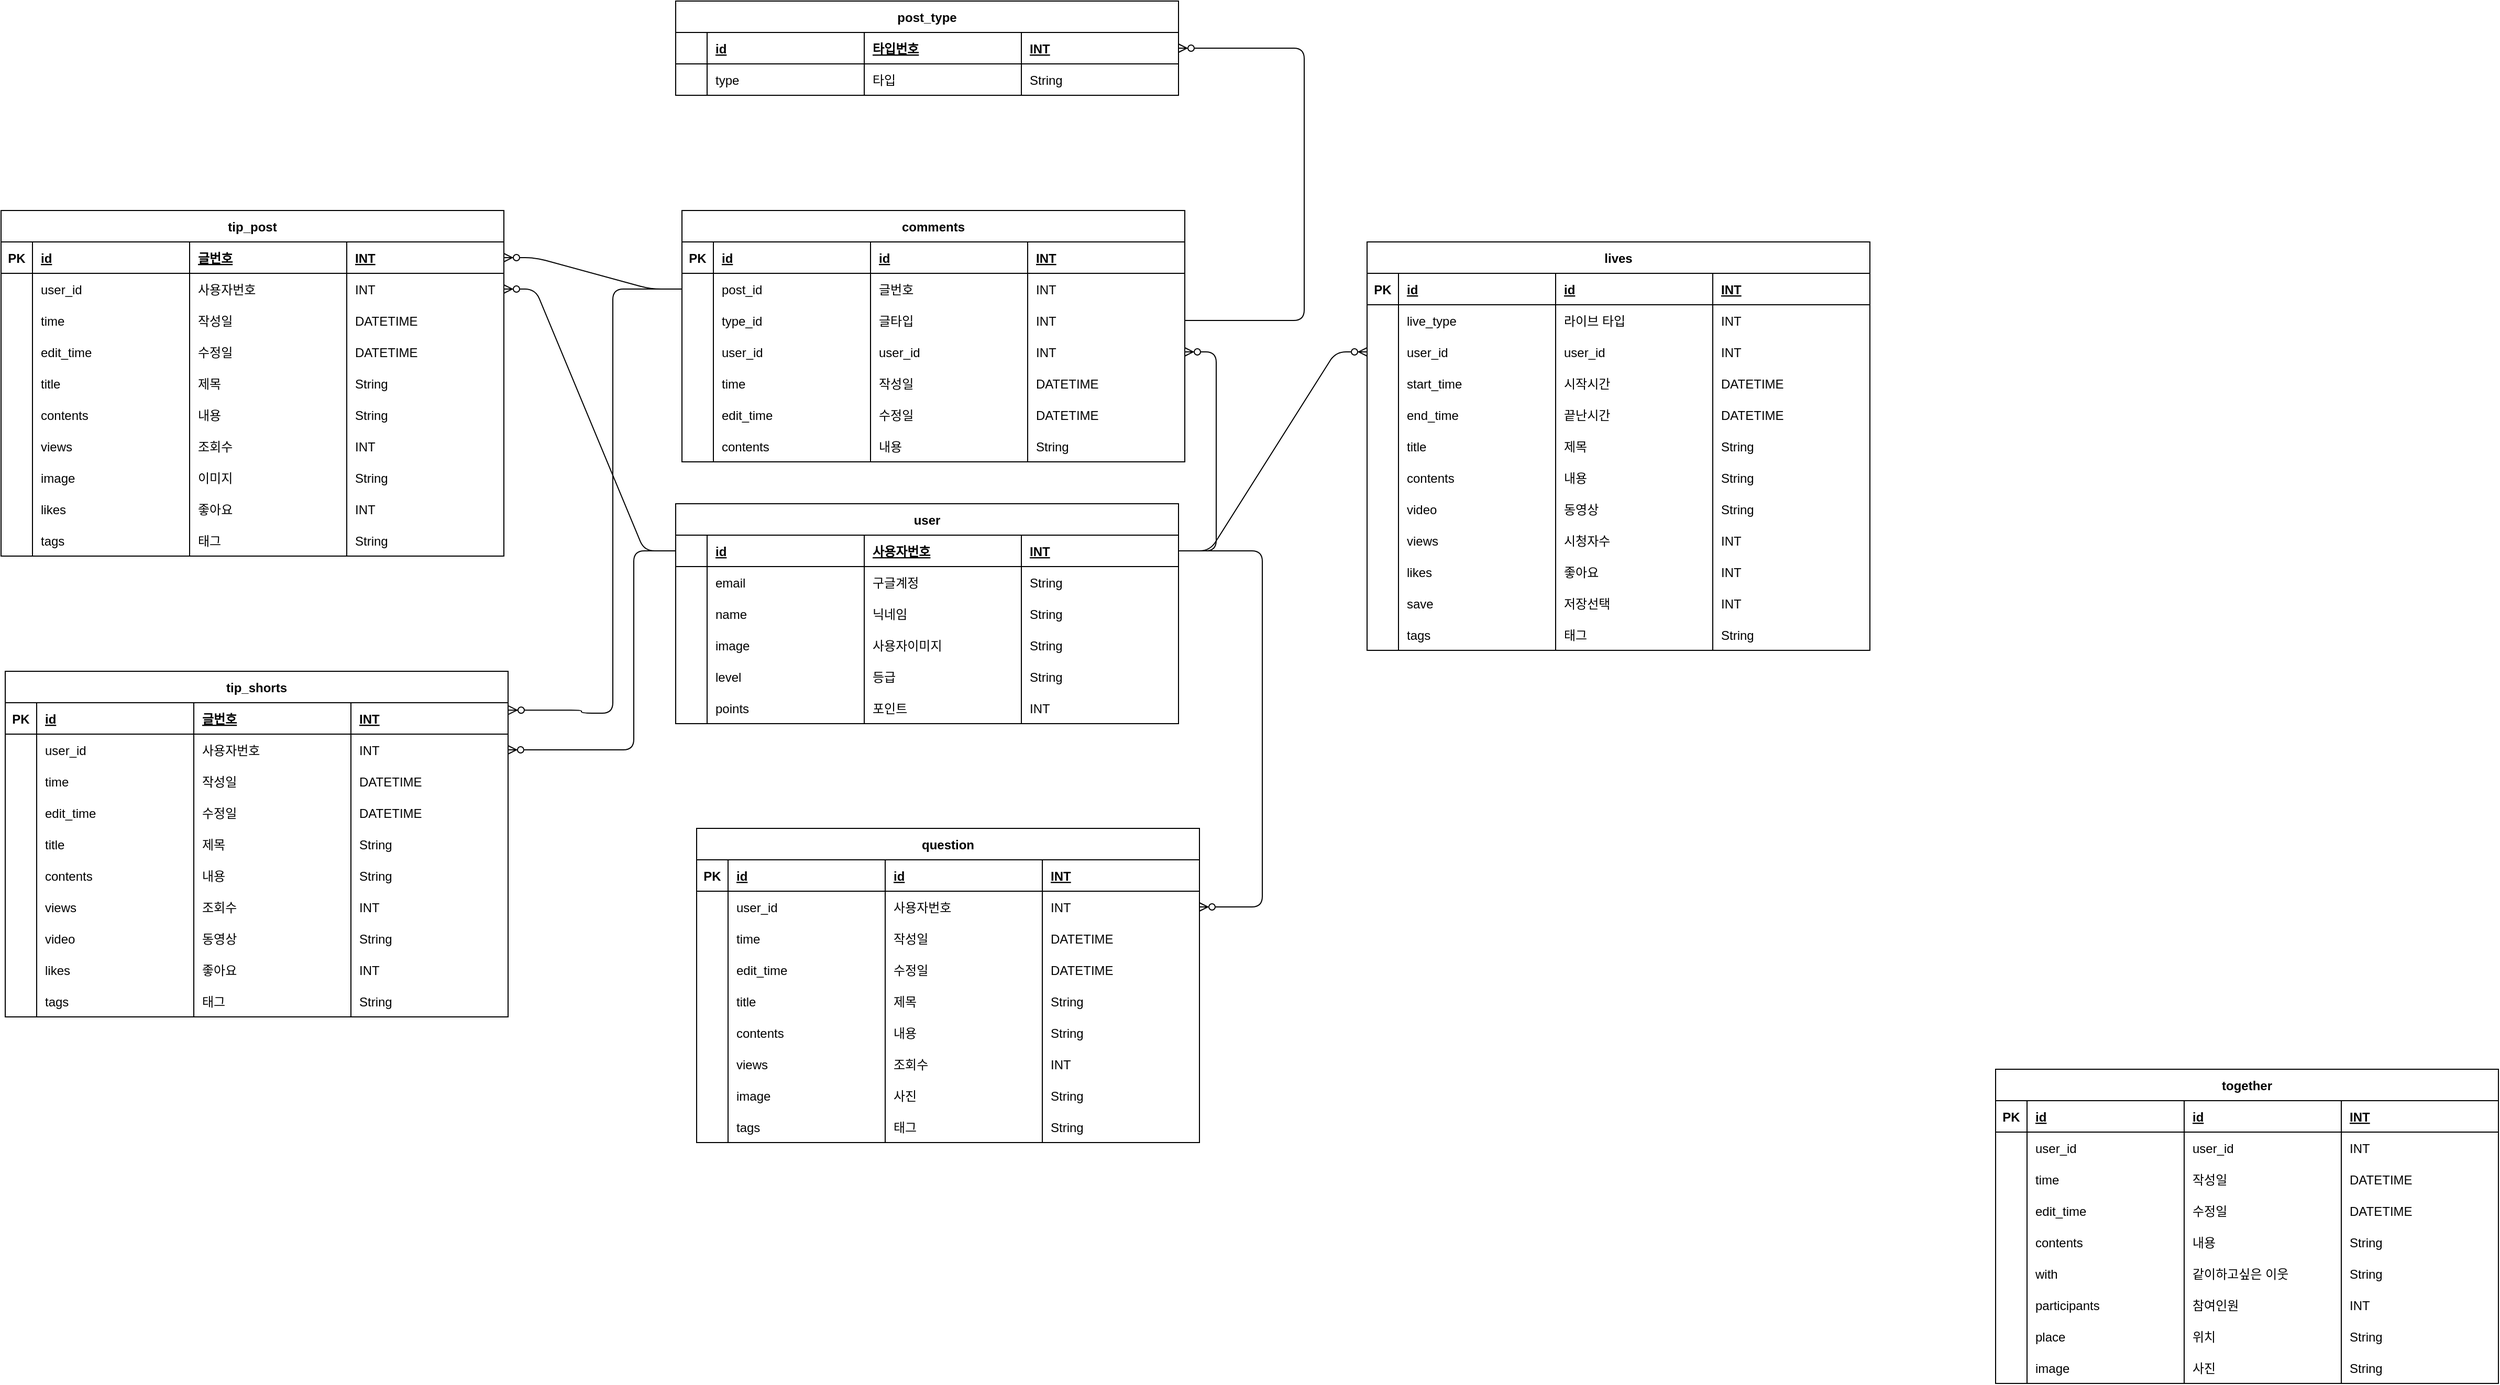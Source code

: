 <mxfile version="14.9.2" type="github">
  <diagram id="Kf2YQzxJRZqhJv85EQQ8" name="Page-1">
    <mxGraphModel dx="3840" dy="2662" grid="1" gridSize="10" guides="1" tooltips="1" connect="1" arrows="1" fold="1" page="1" pageScale="1" pageWidth="827" pageHeight="1169" math="0" shadow="0">
      <root>
        <mxCell id="0" />
        <mxCell id="1" parent="0" />
        <mxCell id="MD2-rtIMPpAFqubzUFR5-1" value="user" style="shape=table;startSize=30;container=1;collapsible=1;childLayout=tableLayout;fixedRows=1;rowLines=0;fontStyle=1;align=center;resizeLast=1;" parent="1" vertex="1">
          <mxGeometry x="230" y="300" width="480" height="210" as="geometry" />
        </mxCell>
        <mxCell id="MD2-rtIMPpAFqubzUFR5-2" value="" style="shape=partialRectangle;collapsible=0;dropTarget=0;pointerEvents=0;fillColor=none;top=0;left=0;bottom=1;right=0;points=[[0,0.5],[1,0.5]];portConstraint=eastwest;" parent="MD2-rtIMPpAFqubzUFR5-1" vertex="1">
          <mxGeometry y="30" width="480" height="30" as="geometry" />
        </mxCell>
        <mxCell id="MD2-rtIMPpAFqubzUFR5-3" value="" style="shape=partialRectangle;connectable=0;fillColor=none;top=0;left=0;bottom=0;right=0;fontStyle=1;overflow=hidden;" parent="MD2-rtIMPpAFqubzUFR5-2" vertex="1">
          <mxGeometry width="30" height="30" as="geometry" />
        </mxCell>
        <mxCell id="MD2-rtIMPpAFqubzUFR5-278" value="id" style="shape=partialRectangle;connectable=0;fillColor=none;top=0;left=0;bottom=0;right=0;align=left;spacingLeft=6;fontStyle=5;overflow=hidden;" parent="MD2-rtIMPpAFqubzUFR5-2" vertex="1">
          <mxGeometry x="30" width="150" height="30" as="geometry" />
        </mxCell>
        <mxCell id="MD2-rtIMPpAFqubzUFR5-4" value="사용자번호" style="shape=partialRectangle;connectable=0;fillColor=none;top=0;left=0;bottom=0;right=0;align=left;spacingLeft=6;fontStyle=5;overflow=hidden;" parent="MD2-rtIMPpAFqubzUFR5-2" vertex="1">
          <mxGeometry x="180" width="150" height="30" as="geometry" />
        </mxCell>
        <mxCell id="MD2-rtIMPpAFqubzUFR5-511" value="INT" style="shape=partialRectangle;connectable=0;fillColor=none;top=0;left=0;bottom=0;right=0;align=left;spacingLeft=6;fontStyle=5;overflow=hidden;" parent="MD2-rtIMPpAFqubzUFR5-2" vertex="1">
          <mxGeometry x="330" width="150" height="30" as="geometry" />
        </mxCell>
        <mxCell id="MD2-rtIMPpAFqubzUFR5-5" value="" style="shape=partialRectangle;collapsible=0;dropTarget=0;pointerEvents=0;fillColor=none;top=0;left=0;bottom=0;right=0;points=[[0,0.5],[1,0.5]];portConstraint=eastwest;" parent="MD2-rtIMPpAFqubzUFR5-1" vertex="1">
          <mxGeometry y="60" width="480" height="30" as="geometry" />
        </mxCell>
        <mxCell id="MD2-rtIMPpAFqubzUFR5-6" value="" style="shape=partialRectangle;connectable=0;fillColor=none;top=0;left=0;bottom=0;right=0;editable=1;overflow=hidden;" parent="MD2-rtIMPpAFqubzUFR5-5" vertex="1">
          <mxGeometry width="30" height="30" as="geometry" />
        </mxCell>
        <mxCell id="MD2-rtIMPpAFqubzUFR5-279" value="email" style="shape=partialRectangle;connectable=0;fillColor=none;top=0;left=0;bottom=0;right=0;align=left;spacingLeft=6;overflow=hidden;" parent="MD2-rtIMPpAFqubzUFR5-5" vertex="1">
          <mxGeometry x="30" width="150" height="30" as="geometry" />
        </mxCell>
        <mxCell id="MD2-rtIMPpAFqubzUFR5-7" value="구글계정" style="shape=partialRectangle;connectable=0;fillColor=none;top=0;left=0;bottom=0;right=0;align=left;spacingLeft=6;overflow=hidden;" parent="MD2-rtIMPpAFqubzUFR5-5" vertex="1">
          <mxGeometry x="180" width="150" height="30" as="geometry" />
        </mxCell>
        <mxCell id="MD2-rtIMPpAFqubzUFR5-512" value="String" style="shape=partialRectangle;connectable=0;fillColor=none;top=0;left=0;bottom=0;right=0;align=left;spacingLeft=6;overflow=hidden;" parent="MD2-rtIMPpAFqubzUFR5-5" vertex="1">
          <mxGeometry x="330" width="150" height="30" as="geometry" />
        </mxCell>
        <mxCell id="cf8r5tpqv3BlE3Bak3ng-1" style="shape=partialRectangle;collapsible=0;dropTarget=0;pointerEvents=0;fillColor=none;top=0;left=0;bottom=0;right=0;points=[[0,0.5],[1,0.5]];portConstraint=eastwest;" parent="MD2-rtIMPpAFqubzUFR5-1" vertex="1">
          <mxGeometry y="90" width="480" height="30" as="geometry" />
        </mxCell>
        <mxCell id="cf8r5tpqv3BlE3Bak3ng-2" style="shape=partialRectangle;connectable=0;fillColor=none;top=0;left=0;bottom=0;right=0;editable=1;overflow=hidden;" parent="cf8r5tpqv3BlE3Bak3ng-1" vertex="1">
          <mxGeometry width="30" height="30" as="geometry" />
        </mxCell>
        <mxCell id="cf8r5tpqv3BlE3Bak3ng-3" value="name" style="shape=partialRectangle;connectable=0;fillColor=none;top=0;left=0;bottom=0;right=0;align=left;spacingLeft=6;overflow=hidden;" parent="cf8r5tpqv3BlE3Bak3ng-1" vertex="1">
          <mxGeometry x="30" width="150" height="30" as="geometry" />
        </mxCell>
        <mxCell id="cf8r5tpqv3BlE3Bak3ng-4" value="닉네임" style="shape=partialRectangle;connectable=0;fillColor=none;top=0;left=0;bottom=0;right=0;align=left;spacingLeft=6;overflow=hidden;" parent="cf8r5tpqv3BlE3Bak3ng-1" vertex="1">
          <mxGeometry x="180" width="150" height="30" as="geometry" />
        </mxCell>
        <mxCell id="cf8r5tpqv3BlE3Bak3ng-5" value="String" style="shape=partialRectangle;connectable=0;fillColor=none;top=0;left=0;bottom=0;right=0;align=left;spacingLeft=6;overflow=hidden;" parent="cf8r5tpqv3BlE3Bak3ng-1" vertex="1">
          <mxGeometry x="330" width="150" height="30" as="geometry" />
        </mxCell>
        <mxCell id="XveR3DZq2OsxgKTt3ctt-17" style="shape=partialRectangle;collapsible=0;dropTarget=0;pointerEvents=0;fillColor=none;top=0;left=0;bottom=0;right=0;points=[[0,0.5],[1,0.5]];portConstraint=eastwest;" parent="MD2-rtIMPpAFqubzUFR5-1" vertex="1">
          <mxGeometry y="120" width="480" height="30" as="geometry" />
        </mxCell>
        <mxCell id="XveR3DZq2OsxgKTt3ctt-18" style="shape=partialRectangle;connectable=0;fillColor=none;top=0;left=0;bottom=0;right=0;editable=1;overflow=hidden;" parent="XveR3DZq2OsxgKTt3ctt-17" vertex="1">
          <mxGeometry width="30" height="30" as="geometry" />
        </mxCell>
        <mxCell id="XveR3DZq2OsxgKTt3ctt-19" value="image" style="shape=partialRectangle;connectable=0;fillColor=none;top=0;left=0;bottom=0;right=0;align=left;spacingLeft=6;overflow=hidden;" parent="XveR3DZq2OsxgKTt3ctt-17" vertex="1">
          <mxGeometry x="30" width="150" height="30" as="geometry" />
        </mxCell>
        <mxCell id="XveR3DZq2OsxgKTt3ctt-20" value="사용자이미지" style="shape=partialRectangle;connectable=0;fillColor=none;top=0;left=0;bottom=0;right=0;align=left;spacingLeft=6;overflow=hidden;" parent="XveR3DZq2OsxgKTt3ctt-17" vertex="1">
          <mxGeometry x="180" width="150" height="30" as="geometry" />
        </mxCell>
        <mxCell id="XveR3DZq2OsxgKTt3ctt-21" value="String" style="shape=partialRectangle;connectable=0;fillColor=none;top=0;left=0;bottom=0;right=0;align=left;spacingLeft=6;overflow=hidden;" parent="XveR3DZq2OsxgKTt3ctt-17" vertex="1">
          <mxGeometry x="330" width="150" height="30" as="geometry" />
        </mxCell>
        <mxCell id="MD2-rtIMPpAFqubzUFR5-11" value="" style="shape=partialRectangle;collapsible=0;dropTarget=0;pointerEvents=0;fillColor=none;top=0;left=0;bottom=0;right=0;points=[[0,0.5],[1,0.5]];portConstraint=eastwest;" parent="MD2-rtIMPpAFqubzUFR5-1" vertex="1">
          <mxGeometry y="150" width="480" height="30" as="geometry" />
        </mxCell>
        <mxCell id="MD2-rtIMPpAFqubzUFR5-12" value="" style="shape=partialRectangle;connectable=0;fillColor=none;top=0;left=0;bottom=0;right=0;editable=1;overflow=hidden;" parent="MD2-rtIMPpAFqubzUFR5-11" vertex="1">
          <mxGeometry width="30" height="30" as="geometry" />
        </mxCell>
        <mxCell id="MD2-rtIMPpAFqubzUFR5-281" value="level" style="shape=partialRectangle;connectable=0;fillColor=none;top=0;left=0;bottom=0;right=0;align=left;spacingLeft=6;overflow=hidden;" parent="MD2-rtIMPpAFqubzUFR5-11" vertex="1">
          <mxGeometry x="30" width="150" height="30" as="geometry" />
        </mxCell>
        <mxCell id="MD2-rtIMPpAFqubzUFR5-13" value="등급" style="shape=partialRectangle;connectable=0;fillColor=none;top=0;left=0;bottom=0;right=0;align=left;spacingLeft=6;overflow=hidden;" parent="MD2-rtIMPpAFqubzUFR5-11" vertex="1">
          <mxGeometry x="180" width="150" height="30" as="geometry" />
        </mxCell>
        <mxCell id="MD2-rtIMPpAFqubzUFR5-514" value="String" style="shape=partialRectangle;connectable=0;fillColor=none;top=0;left=0;bottom=0;right=0;align=left;spacingLeft=6;overflow=hidden;" parent="MD2-rtIMPpAFqubzUFR5-11" vertex="1">
          <mxGeometry x="330" width="150" height="30" as="geometry" />
        </mxCell>
        <mxCell id="MD2-rtIMPpAFqubzUFR5-80" style="shape=partialRectangle;collapsible=0;dropTarget=0;pointerEvents=0;fillColor=none;top=0;left=0;bottom=0;right=0;points=[[0,0.5],[1,0.5]];portConstraint=eastwest;" parent="MD2-rtIMPpAFqubzUFR5-1" vertex="1">
          <mxGeometry y="180" width="480" height="30" as="geometry" />
        </mxCell>
        <mxCell id="MD2-rtIMPpAFqubzUFR5-81" style="shape=partialRectangle;connectable=0;fillColor=none;top=0;left=0;bottom=0;right=0;editable=1;overflow=hidden;" parent="MD2-rtIMPpAFqubzUFR5-80" vertex="1">
          <mxGeometry width="30" height="30" as="geometry" />
        </mxCell>
        <mxCell id="MD2-rtIMPpAFqubzUFR5-282" value="points" style="shape=partialRectangle;connectable=0;fillColor=none;top=0;left=0;bottom=0;right=0;align=left;spacingLeft=6;overflow=hidden;" parent="MD2-rtIMPpAFqubzUFR5-80" vertex="1">
          <mxGeometry x="30" width="150" height="30" as="geometry" />
        </mxCell>
        <mxCell id="MD2-rtIMPpAFqubzUFR5-82" value="포인트" style="shape=partialRectangle;connectable=0;fillColor=none;top=0;left=0;bottom=0;right=0;align=left;spacingLeft=6;overflow=hidden;" parent="MD2-rtIMPpAFqubzUFR5-80" vertex="1">
          <mxGeometry x="180" width="150" height="30" as="geometry" />
        </mxCell>
        <mxCell id="MD2-rtIMPpAFqubzUFR5-515" value="INT" style="shape=partialRectangle;connectable=0;fillColor=none;top=0;left=0;bottom=0;right=0;align=left;spacingLeft=6;overflow=hidden;" parent="MD2-rtIMPpAFqubzUFR5-80" vertex="1">
          <mxGeometry x="330" width="150" height="30" as="geometry" />
        </mxCell>
        <mxCell id="MD2-rtIMPpAFqubzUFR5-18" value="tip_post" style="shape=table;startSize=30;container=1;collapsible=1;childLayout=tableLayout;fixedRows=1;rowLines=0;fontStyle=1;align=center;resizeLast=1;" parent="1" vertex="1">
          <mxGeometry x="-414" y="20" width="480" height="330" as="geometry" />
        </mxCell>
        <mxCell id="MD2-rtIMPpAFqubzUFR5-19" value="" style="shape=partialRectangle;collapsible=0;dropTarget=0;pointerEvents=0;fillColor=none;top=0;left=0;bottom=1;right=0;points=[[0,0.5],[1,0.5]];portConstraint=eastwest;" parent="MD2-rtIMPpAFqubzUFR5-18" vertex="1">
          <mxGeometry y="30" width="480" height="30" as="geometry" />
        </mxCell>
        <mxCell id="MD2-rtIMPpAFqubzUFR5-20" value="PK" style="shape=partialRectangle;connectable=0;fillColor=none;top=0;left=0;bottom=0;right=0;fontStyle=1;overflow=hidden;" parent="MD2-rtIMPpAFqubzUFR5-19" vertex="1">
          <mxGeometry width="30" height="30" as="geometry" />
        </mxCell>
        <mxCell id="MD2-rtIMPpAFqubzUFR5-268" value="id" style="shape=partialRectangle;connectable=0;fillColor=none;top=0;left=0;bottom=0;right=0;align=left;spacingLeft=6;fontStyle=5;overflow=hidden;" parent="MD2-rtIMPpAFqubzUFR5-19" vertex="1">
          <mxGeometry x="30" width="150" height="30" as="geometry" />
        </mxCell>
        <mxCell id="MD2-rtIMPpAFqubzUFR5-21" value="글번호" style="shape=partialRectangle;connectable=0;fillColor=none;top=0;left=0;bottom=0;right=0;align=left;spacingLeft=6;fontStyle=5;overflow=hidden;" parent="MD2-rtIMPpAFqubzUFR5-19" vertex="1">
          <mxGeometry x="180" width="150" height="30" as="geometry" />
        </mxCell>
        <mxCell id="MD2-rtIMPpAFqubzUFR5-486" value="INT" style="shape=partialRectangle;connectable=0;fillColor=none;top=0;left=0;bottom=0;right=0;align=left;spacingLeft=6;fontStyle=5;overflow=hidden;" parent="MD2-rtIMPpAFqubzUFR5-19" vertex="1">
          <mxGeometry x="330" width="150" height="30" as="geometry" />
        </mxCell>
        <mxCell id="cf8r5tpqv3BlE3Bak3ng-6" value="" style="shape=partialRectangle;collapsible=0;dropTarget=0;pointerEvents=0;fillColor=none;top=0;left=0;bottom=0;right=0;points=[[0,0.5],[1,0.5]];portConstraint=eastwest;" parent="MD2-rtIMPpAFqubzUFR5-18" vertex="1">
          <mxGeometry y="60" width="480" height="30" as="geometry" />
        </mxCell>
        <mxCell id="cf8r5tpqv3BlE3Bak3ng-7" value="" style="shape=partialRectangle;connectable=0;fillColor=none;top=0;left=0;bottom=0;right=0;editable=1;overflow=hidden;" parent="cf8r5tpqv3BlE3Bak3ng-6" vertex="1">
          <mxGeometry width="30" height="30" as="geometry" />
        </mxCell>
        <mxCell id="cf8r5tpqv3BlE3Bak3ng-8" value="user_id" style="shape=partialRectangle;connectable=0;fillColor=none;top=0;left=0;bottom=0;right=0;align=left;spacingLeft=6;overflow=hidden;" parent="cf8r5tpqv3BlE3Bak3ng-6" vertex="1">
          <mxGeometry x="30" width="150" height="30" as="geometry" />
        </mxCell>
        <mxCell id="cf8r5tpqv3BlE3Bak3ng-9" value="사용자번호" style="shape=partialRectangle;connectable=0;fillColor=none;top=0;left=0;bottom=0;right=0;align=left;spacingLeft=6;overflow=hidden;" parent="cf8r5tpqv3BlE3Bak3ng-6" vertex="1">
          <mxGeometry x="180" width="150" height="30" as="geometry" />
        </mxCell>
        <mxCell id="cf8r5tpqv3BlE3Bak3ng-10" value="INT" style="shape=partialRectangle;connectable=0;fillColor=none;top=0;left=0;bottom=0;right=0;align=left;spacingLeft=6;overflow=hidden;" parent="cf8r5tpqv3BlE3Bak3ng-6" vertex="1">
          <mxGeometry x="330" width="150" height="30" as="geometry" />
        </mxCell>
        <mxCell id="MD2-rtIMPpAFqubzUFR5-25" value="" style="shape=partialRectangle;collapsible=0;dropTarget=0;pointerEvents=0;fillColor=none;top=0;left=0;bottom=0;right=0;points=[[0,0.5],[1,0.5]];portConstraint=eastwest;" parent="MD2-rtIMPpAFqubzUFR5-18" vertex="1">
          <mxGeometry y="90" width="480" height="30" as="geometry" />
        </mxCell>
        <mxCell id="MD2-rtIMPpAFqubzUFR5-26" value="" style="shape=partialRectangle;connectable=0;fillColor=none;top=0;left=0;bottom=0;right=0;editable=1;overflow=hidden;" parent="MD2-rtIMPpAFqubzUFR5-25" vertex="1">
          <mxGeometry width="30" height="30" as="geometry" />
        </mxCell>
        <mxCell id="MD2-rtIMPpAFqubzUFR5-270" value="time" style="shape=partialRectangle;connectable=0;fillColor=none;top=0;left=0;bottom=0;right=0;align=left;spacingLeft=6;overflow=hidden;" parent="MD2-rtIMPpAFqubzUFR5-25" vertex="1">
          <mxGeometry x="30" width="150" height="30" as="geometry" />
        </mxCell>
        <mxCell id="MD2-rtIMPpAFqubzUFR5-27" value="작성일" style="shape=partialRectangle;connectable=0;fillColor=none;top=0;left=0;bottom=0;right=0;align=left;spacingLeft=6;overflow=hidden;" parent="MD2-rtIMPpAFqubzUFR5-25" vertex="1">
          <mxGeometry x="180" width="150" height="30" as="geometry" />
        </mxCell>
        <mxCell id="MD2-rtIMPpAFqubzUFR5-488" value="DATETIME" style="shape=partialRectangle;connectable=0;fillColor=none;top=0;left=0;bottom=0;right=0;align=left;spacingLeft=6;overflow=hidden;" parent="MD2-rtIMPpAFqubzUFR5-25" vertex="1">
          <mxGeometry x="330" width="150" height="30" as="geometry" />
        </mxCell>
        <mxCell id="MD2-rtIMPpAFqubzUFR5-28" value="" style="shape=partialRectangle;collapsible=0;dropTarget=0;pointerEvents=0;fillColor=none;top=0;left=0;bottom=0;right=0;points=[[0,0.5],[1,0.5]];portConstraint=eastwest;" parent="MD2-rtIMPpAFqubzUFR5-18" vertex="1">
          <mxGeometry y="120" width="480" height="30" as="geometry" />
        </mxCell>
        <mxCell id="MD2-rtIMPpAFqubzUFR5-29" value="" style="shape=partialRectangle;connectable=0;fillColor=none;top=0;left=0;bottom=0;right=0;editable=1;overflow=hidden;" parent="MD2-rtIMPpAFqubzUFR5-28" vertex="1">
          <mxGeometry width="30" height="30" as="geometry" />
        </mxCell>
        <mxCell id="MD2-rtIMPpAFqubzUFR5-271" value="edit_time" style="shape=partialRectangle;connectable=0;fillColor=none;top=0;left=0;bottom=0;right=0;align=left;spacingLeft=6;overflow=hidden;" parent="MD2-rtIMPpAFqubzUFR5-28" vertex="1">
          <mxGeometry x="30" width="150" height="30" as="geometry" />
        </mxCell>
        <mxCell id="MD2-rtIMPpAFqubzUFR5-30" value="수정일" style="shape=partialRectangle;connectable=0;fillColor=none;top=0;left=0;bottom=0;right=0;align=left;spacingLeft=6;overflow=hidden;" parent="MD2-rtIMPpAFqubzUFR5-28" vertex="1">
          <mxGeometry x="180" width="150" height="30" as="geometry" />
        </mxCell>
        <mxCell id="MD2-rtIMPpAFqubzUFR5-489" value="DATETIME" style="shape=partialRectangle;connectable=0;fillColor=none;top=0;left=0;bottom=0;right=0;align=left;spacingLeft=6;overflow=hidden;" parent="MD2-rtIMPpAFqubzUFR5-28" vertex="1">
          <mxGeometry x="330" width="150" height="30" as="geometry" />
        </mxCell>
        <mxCell id="MD2-rtIMPpAFqubzUFR5-83" style="shape=partialRectangle;collapsible=0;dropTarget=0;pointerEvents=0;fillColor=none;top=0;left=0;bottom=0;right=0;points=[[0,0.5],[1,0.5]];portConstraint=eastwest;" parent="MD2-rtIMPpAFqubzUFR5-18" vertex="1">
          <mxGeometry y="150" width="480" height="30" as="geometry" />
        </mxCell>
        <mxCell id="MD2-rtIMPpAFqubzUFR5-84" style="shape=partialRectangle;connectable=0;fillColor=none;top=0;left=0;bottom=0;right=0;editable=1;overflow=hidden;" parent="MD2-rtIMPpAFqubzUFR5-83" vertex="1">
          <mxGeometry width="30" height="30" as="geometry" />
        </mxCell>
        <mxCell id="MD2-rtIMPpAFqubzUFR5-272" value="title" style="shape=partialRectangle;connectable=0;fillColor=none;top=0;left=0;bottom=0;right=0;align=left;spacingLeft=6;overflow=hidden;" parent="MD2-rtIMPpAFqubzUFR5-83" vertex="1">
          <mxGeometry x="30" width="150" height="30" as="geometry" />
        </mxCell>
        <mxCell id="MD2-rtIMPpAFqubzUFR5-85" value="제목" style="shape=partialRectangle;connectable=0;fillColor=none;top=0;left=0;bottom=0;right=0;align=left;spacingLeft=6;overflow=hidden;" parent="MD2-rtIMPpAFqubzUFR5-83" vertex="1">
          <mxGeometry x="180" width="150" height="30" as="geometry" />
        </mxCell>
        <mxCell id="MD2-rtIMPpAFqubzUFR5-490" value="String" style="shape=partialRectangle;connectable=0;fillColor=none;top=0;left=0;bottom=0;right=0;align=left;spacingLeft=6;overflow=hidden;" parent="MD2-rtIMPpAFqubzUFR5-83" vertex="1">
          <mxGeometry x="330" width="150" height="30" as="geometry" />
        </mxCell>
        <mxCell id="MD2-rtIMPpAFqubzUFR5-86" style="shape=partialRectangle;collapsible=0;dropTarget=0;pointerEvents=0;fillColor=none;top=0;left=0;bottom=0;right=0;points=[[0,0.5],[1,0.5]];portConstraint=eastwest;" parent="MD2-rtIMPpAFqubzUFR5-18" vertex="1">
          <mxGeometry y="180" width="480" height="30" as="geometry" />
        </mxCell>
        <mxCell id="MD2-rtIMPpAFqubzUFR5-87" style="shape=partialRectangle;connectable=0;fillColor=none;top=0;left=0;bottom=0;right=0;editable=1;overflow=hidden;" parent="MD2-rtIMPpAFqubzUFR5-86" vertex="1">
          <mxGeometry width="30" height="30" as="geometry" />
        </mxCell>
        <mxCell id="MD2-rtIMPpAFqubzUFR5-273" value="contents" style="shape=partialRectangle;connectable=0;fillColor=none;top=0;left=0;bottom=0;right=0;align=left;spacingLeft=6;overflow=hidden;" parent="MD2-rtIMPpAFqubzUFR5-86" vertex="1">
          <mxGeometry x="30" width="150" height="30" as="geometry" />
        </mxCell>
        <mxCell id="MD2-rtIMPpAFqubzUFR5-88" value="내용" style="shape=partialRectangle;connectable=0;fillColor=none;top=0;left=0;bottom=0;right=0;align=left;spacingLeft=6;overflow=hidden;" parent="MD2-rtIMPpAFqubzUFR5-86" vertex="1">
          <mxGeometry x="180" width="150" height="30" as="geometry" />
        </mxCell>
        <mxCell id="MD2-rtIMPpAFqubzUFR5-491" value="String" style="shape=partialRectangle;connectable=0;fillColor=none;top=0;left=0;bottom=0;right=0;align=left;spacingLeft=6;overflow=hidden;" parent="MD2-rtIMPpAFqubzUFR5-86" vertex="1">
          <mxGeometry x="330" width="150" height="30" as="geometry" />
        </mxCell>
        <mxCell id="qXBr9dz6wmvR0xZSYaYj-1" style="shape=partialRectangle;collapsible=0;dropTarget=0;pointerEvents=0;fillColor=none;top=0;left=0;bottom=0;right=0;points=[[0,0.5],[1,0.5]];portConstraint=eastwest;" vertex="1" parent="MD2-rtIMPpAFqubzUFR5-18">
          <mxGeometry y="210" width="480" height="30" as="geometry" />
        </mxCell>
        <mxCell id="qXBr9dz6wmvR0xZSYaYj-2" style="shape=partialRectangle;connectable=0;fillColor=none;top=0;left=0;bottom=0;right=0;editable=1;overflow=hidden;" vertex="1" parent="qXBr9dz6wmvR0xZSYaYj-1">
          <mxGeometry width="30" height="30" as="geometry" />
        </mxCell>
        <mxCell id="qXBr9dz6wmvR0xZSYaYj-3" value="views" style="shape=partialRectangle;connectable=0;fillColor=none;top=0;left=0;bottom=0;right=0;align=left;spacingLeft=6;overflow=hidden;" vertex="1" parent="qXBr9dz6wmvR0xZSYaYj-1">
          <mxGeometry x="30" width="150" height="30" as="geometry" />
        </mxCell>
        <mxCell id="qXBr9dz6wmvR0xZSYaYj-4" value="조회수" style="shape=partialRectangle;connectable=0;fillColor=none;top=0;left=0;bottom=0;right=0;align=left;spacingLeft=6;overflow=hidden;" vertex="1" parent="qXBr9dz6wmvR0xZSYaYj-1">
          <mxGeometry x="180" width="150" height="30" as="geometry" />
        </mxCell>
        <mxCell id="qXBr9dz6wmvR0xZSYaYj-5" value="INT" style="shape=partialRectangle;connectable=0;fillColor=none;top=0;left=0;bottom=0;right=0;align=left;spacingLeft=6;overflow=hidden;" vertex="1" parent="qXBr9dz6wmvR0xZSYaYj-1">
          <mxGeometry x="330" width="150" height="30" as="geometry" />
        </mxCell>
        <mxCell id="MD2-rtIMPpAFqubzUFR5-89" style="shape=partialRectangle;collapsible=0;dropTarget=0;pointerEvents=0;fillColor=none;top=0;left=0;bottom=0;right=0;points=[[0,0.5],[1,0.5]];portConstraint=eastwest;" parent="MD2-rtIMPpAFqubzUFR5-18" vertex="1">
          <mxGeometry y="240" width="480" height="30" as="geometry" />
        </mxCell>
        <mxCell id="MD2-rtIMPpAFqubzUFR5-90" style="shape=partialRectangle;connectable=0;fillColor=none;top=0;left=0;bottom=0;right=0;editable=1;overflow=hidden;" parent="MD2-rtIMPpAFqubzUFR5-89" vertex="1">
          <mxGeometry width="30" height="30" as="geometry" />
        </mxCell>
        <mxCell id="MD2-rtIMPpAFqubzUFR5-274" value="image" style="shape=partialRectangle;connectable=0;fillColor=none;top=0;left=0;bottom=0;right=0;align=left;spacingLeft=6;overflow=hidden;" parent="MD2-rtIMPpAFqubzUFR5-89" vertex="1">
          <mxGeometry x="30" width="150" height="30" as="geometry" />
        </mxCell>
        <mxCell id="MD2-rtIMPpAFqubzUFR5-91" value="이미지" style="shape=partialRectangle;connectable=0;fillColor=none;top=0;left=0;bottom=0;right=0;align=left;spacingLeft=6;overflow=hidden;" parent="MD2-rtIMPpAFqubzUFR5-89" vertex="1">
          <mxGeometry x="180" width="150" height="30" as="geometry" />
        </mxCell>
        <mxCell id="MD2-rtIMPpAFqubzUFR5-492" value="String" style="shape=partialRectangle;connectable=0;fillColor=none;top=0;left=0;bottom=0;right=0;align=left;spacingLeft=6;overflow=hidden;" parent="MD2-rtIMPpAFqubzUFR5-89" vertex="1">
          <mxGeometry x="330" width="150" height="30" as="geometry" />
        </mxCell>
        <mxCell id="MD2-rtIMPpAFqubzUFR5-92" style="shape=partialRectangle;collapsible=0;dropTarget=0;pointerEvents=0;fillColor=none;top=0;left=0;bottom=0;right=0;points=[[0,0.5],[1,0.5]];portConstraint=eastwest;" parent="MD2-rtIMPpAFqubzUFR5-18" vertex="1">
          <mxGeometry y="270" width="480" height="30" as="geometry" />
        </mxCell>
        <mxCell id="MD2-rtIMPpAFqubzUFR5-93" style="shape=partialRectangle;connectable=0;fillColor=none;top=0;left=0;bottom=0;right=0;editable=1;overflow=hidden;" parent="MD2-rtIMPpAFqubzUFR5-92" vertex="1">
          <mxGeometry width="30" height="30" as="geometry" />
        </mxCell>
        <mxCell id="MD2-rtIMPpAFqubzUFR5-275" value="likes" style="shape=partialRectangle;connectable=0;fillColor=none;top=0;left=0;bottom=0;right=0;align=left;spacingLeft=6;overflow=hidden;" parent="MD2-rtIMPpAFqubzUFR5-92" vertex="1">
          <mxGeometry x="30" width="150" height="30" as="geometry" />
        </mxCell>
        <mxCell id="MD2-rtIMPpAFqubzUFR5-94" value="좋아요" style="shape=partialRectangle;connectable=0;fillColor=none;top=0;left=0;bottom=0;right=0;align=left;spacingLeft=6;overflow=hidden;" parent="MD2-rtIMPpAFqubzUFR5-92" vertex="1">
          <mxGeometry x="180" width="150" height="30" as="geometry" />
        </mxCell>
        <mxCell id="MD2-rtIMPpAFqubzUFR5-493" value="INT" style="shape=partialRectangle;connectable=0;fillColor=none;top=0;left=0;bottom=0;right=0;align=left;spacingLeft=6;overflow=hidden;" parent="MD2-rtIMPpAFqubzUFR5-92" vertex="1">
          <mxGeometry x="330" width="150" height="30" as="geometry" />
        </mxCell>
        <mxCell id="MD2-rtIMPpAFqubzUFR5-95" style="shape=partialRectangle;collapsible=0;dropTarget=0;pointerEvents=0;fillColor=none;top=0;left=0;bottom=0;right=0;points=[[0,0.5],[1,0.5]];portConstraint=eastwest;" parent="MD2-rtIMPpAFqubzUFR5-18" vertex="1">
          <mxGeometry y="300" width="480" height="30" as="geometry" />
        </mxCell>
        <mxCell id="MD2-rtIMPpAFqubzUFR5-96" style="shape=partialRectangle;connectable=0;fillColor=none;top=0;left=0;bottom=0;right=0;editable=1;overflow=hidden;" parent="MD2-rtIMPpAFqubzUFR5-95" vertex="1">
          <mxGeometry width="30" height="30" as="geometry" />
        </mxCell>
        <mxCell id="MD2-rtIMPpAFqubzUFR5-276" value="tags" style="shape=partialRectangle;connectable=0;fillColor=none;top=0;left=0;bottom=0;right=0;align=left;spacingLeft=6;overflow=hidden;" parent="MD2-rtIMPpAFqubzUFR5-95" vertex="1">
          <mxGeometry x="30" width="150" height="30" as="geometry" />
        </mxCell>
        <mxCell id="MD2-rtIMPpAFqubzUFR5-97" value="태그" style="shape=partialRectangle;connectable=0;fillColor=none;top=0;left=0;bottom=0;right=0;align=left;spacingLeft=6;overflow=hidden;" parent="MD2-rtIMPpAFqubzUFR5-95" vertex="1">
          <mxGeometry x="180" width="150" height="30" as="geometry" />
        </mxCell>
        <mxCell id="MD2-rtIMPpAFqubzUFR5-494" value="String" style="shape=partialRectangle;connectable=0;fillColor=none;top=0;left=0;bottom=0;right=0;align=left;spacingLeft=6;overflow=hidden;" parent="MD2-rtIMPpAFqubzUFR5-95" vertex="1">
          <mxGeometry x="330" width="150" height="30" as="geometry" />
        </mxCell>
        <mxCell id="MD2-rtIMPpAFqubzUFR5-126" value="comments" style="shape=table;startSize=30;container=1;collapsible=1;childLayout=tableLayout;fixedRows=1;rowLines=0;fontStyle=1;align=center;resizeLast=1;" parent="1" vertex="1">
          <mxGeometry x="236" y="20" width="480" height="240" as="geometry" />
        </mxCell>
        <mxCell id="MD2-rtIMPpAFqubzUFR5-127" value="" style="shape=partialRectangle;collapsible=0;dropTarget=0;pointerEvents=0;fillColor=none;top=0;left=0;bottom=1;right=0;points=[[0,0.5],[1,0.5]];portConstraint=eastwest;" parent="MD2-rtIMPpAFqubzUFR5-126" vertex="1">
          <mxGeometry y="30" width="480" height="30" as="geometry" />
        </mxCell>
        <mxCell id="MD2-rtIMPpAFqubzUFR5-128" value="PK" style="shape=partialRectangle;connectable=0;fillColor=none;top=0;left=0;bottom=0;right=0;fontStyle=1;overflow=hidden;" parent="MD2-rtIMPpAFqubzUFR5-127" vertex="1">
          <mxGeometry width="30" height="30" as="geometry" />
        </mxCell>
        <mxCell id="MD2-rtIMPpAFqubzUFR5-448" value="id" style="shape=partialRectangle;connectable=0;fillColor=none;top=0;left=0;bottom=0;right=0;align=left;spacingLeft=6;fontStyle=5;overflow=hidden;" parent="MD2-rtIMPpAFqubzUFR5-127" vertex="1">
          <mxGeometry x="30" width="150" height="30" as="geometry" />
        </mxCell>
        <mxCell id="MD2-rtIMPpAFqubzUFR5-129" value="id" style="shape=partialRectangle;connectable=0;fillColor=none;top=0;left=0;bottom=0;right=0;align=left;spacingLeft=6;fontStyle=5;overflow=hidden;" parent="MD2-rtIMPpAFqubzUFR5-127" vertex="1">
          <mxGeometry x="180" width="150" height="30" as="geometry" />
        </mxCell>
        <mxCell id="MD2-rtIMPpAFqubzUFR5-504" value="INT" style="shape=partialRectangle;connectable=0;fillColor=none;top=0;left=0;bottom=0;right=0;align=left;spacingLeft=6;fontStyle=5;overflow=hidden;" parent="MD2-rtIMPpAFqubzUFR5-127" vertex="1">
          <mxGeometry x="330" width="150" height="30" as="geometry" />
        </mxCell>
        <mxCell id="MD2-rtIMPpAFqubzUFR5-154" style="shape=partialRectangle;collapsible=0;dropTarget=0;pointerEvents=0;fillColor=none;top=0;left=0;bottom=0;right=0;points=[[0,0.5],[1,0.5]];portConstraint=eastwest;" parent="MD2-rtIMPpAFqubzUFR5-126" vertex="1">
          <mxGeometry y="60" width="480" height="30" as="geometry" />
        </mxCell>
        <mxCell id="MD2-rtIMPpAFqubzUFR5-155" style="shape=partialRectangle;connectable=0;fillColor=none;top=0;left=0;bottom=0;right=0;editable=1;overflow=hidden;" parent="MD2-rtIMPpAFqubzUFR5-154" vertex="1">
          <mxGeometry width="30" height="30" as="geometry" />
        </mxCell>
        <mxCell id="MD2-rtIMPpAFqubzUFR5-449" value="post_id" style="shape=partialRectangle;connectable=0;fillColor=none;top=0;left=0;bottom=0;right=0;align=left;spacingLeft=6;overflow=hidden;" parent="MD2-rtIMPpAFqubzUFR5-154" vertex="1">
          <mxGeometry x="30" width="150" height="30" as="geometry" />
        </mxCell>
        <mxCell id="MD2-rtIMPpAFqubzUFR5-156" value="글번호" style="shape=partialRectangle;connectable=0;fillColor=none;top=0;left=0;bottom=0;right=0;align=left;spacingLeft=6;overflow=hidden;" parent="MD2-rtIMPpAFqubzUFR5-154" vertex="1">
          <mxGeometry x="180" width="150" height="30" as="geometry" />
        </mxCell>
        <mxCell id="MD2-rtIMPpAFqubzUFR5-505" value="INT" style="shape=partialRectangle;connectable=0;fillColor=none;top=0;left=0;bottom=0;right=0;align=left;spacingLeft=6;overflow=hidden;" parent="MD2-rtIMPpAFqubzUFR5-154" vertex="1">
          <mxGeometry x="330" width="150" height="30" as="geometry" />
        </mxCell>
        <mxCell id="MD2-rtIMPpAFqubzUFR5-157" style="shape=partialRectangle;collapsible=0;dropTarget=0;pointerEvents=0;fillColor=none;top=0;left=0;bottom=0;right=0;points=[[0,0.5],[1,0.5]];portConstraint=eastwest;" parent="MD2-rtIMPpAFqubzUFR5-126" vertex="1">
          <mxGeometry y="90" width="480" height="30" as="geometry" />
        </mxCell>
        <mxCell id="MD2-rtIMPpAFqubzUFR5-158" style="shape=partialRectangle;connectable=0;fillColor=none;top=0;left=0;bottom=0;right=0;editable=1;overflow=hidden;" parent="MD2-rtIMPpAFqubzUFR5-157" vertex="1">
          <mxGeometry width="30" height="30" as="geometry" />
        </mxCell>
        <mxCell id="MD2-rtIMPpAFqubzUFR5-450" value="type_id" style="shape=partialRectangle;connectable=0;fillColor=none;top=0;left=0;bottom=0;right=0;align=left;spacingLeft=6;overflow=hidden;" parent="MD2-rtIMPpAFqubzUFR5-157" vertex="1">
          <mxGeometry x="30" width="150" height="30" as="geometry" />
        </mxCell>
        <mxCell id="MD2-rtIMPpAFqubzUFR5-159" value="글타입" style="shape=partialRectangle;connectable=0;fillColor=none;top=0;left=0;bottom=0;right=0;align=left;spacingLeft=6;overflow=hidden;" parent="MD2-rtIMPpAFqubzUFR5-157" vertex="1">
          <mxGeometry x="180" width="150" height="30" as="geometry" />
        </mxCell>
        <mxCell id="MD2-rtIMPpAFqubzUFR5-506" value="INT" style="shape=partialRectangle;connectable=0;fillColor=none;top=0;left=0;bottom=0;right=0;align=left;spacingLeft=6;overflow=hidden;" parent="MD2-rtIMPpAFqubzUFR5-157" vertex="1">
          <mxGeometry x="330" width="150" height="30" as="geometry" />
        </mxCell>
        <mxCell id="MD2-rtIMPpAFqubzUFR5-130" value="" style="shape=partialRectangle;collapsible=0;dropTarget=0;pointerEvents=0;fillColor=none;top=0;left=0;bottom=0;right=0;points=[[0,0.5],[1,0.5]];portConstraint=eastwest;" parent="MD2-rtIMPpAFqubzUFR5-126" vertex="1">
          <mxGeometry y="120" width="480" height="30" as="geometry" />
        </mxCell>
        <mxCell id="MD2-rtIMPpAFqubzUFR5-131" value="" style="shape=partialRectangle;connectable=0;fillColor=none;top=0;left=0;bottom=0;right=0;editable=1;overflow=hidden;" parent="MD2-rtIMPpAFqubzUFR5-130" vertex="1">
          <mxGeometry width="30" height="30" as="geometry" />
        </mxCell>
        <mxCell id="MD2-rtIMPpAFqubzUFR5-451" value="user_id" style="shape=partialRectangle;connectable=0;fillColor=none;top=0;left=0;bottom=0;right=0;align=left;spacingLeft=6;overflow=hidden;" parent="MD2-rtIMPpAFqubzUFR5-130" vertex="1">
          <mxGeometry x="30" width="150" height="30" as="geometry" />
        </mxCell>
        <mxCell id="MD2-rtIMPpAFqubzUFR5-132" value="user_id" style="shape=partialRectangle;connectable=0;fillColor=none;top=0;left=0;bottom=0;right=0;align=left;spacingLeft=6;overflow=hidden;" parent="MD2-rtIMPpAFqubzUFR5-130" vertex="1">
          <mxGeometry x="180" width="150" height="30" as="geometry" />
        </mxCell>
        <mxCell id="MD2-rtIMPpAFqubzUFR5-507" value="INT" style="shape=partialRectangle;connectable=0;fillColor=none;top=0;left=0;bottom=0;right=0;align=left;spacingLeft=6;overflow=hidden;" parent="MD2-rtIMPpAFqubzUFR5-130" vertex="1">
          <mxGeometry x="330" width="150" height="30" as="geometry" />
        </mxCell>
        <mxCell id="MD2-rtIMPpAFqubzUFR5-133" value="" style="shape=partialRectangle;collapsible=0;dropTarget=0;pointerEvents=0;fillColor=none;top=0;left=0;bottom=0;right=0;points=[[0,0.5],[1,0.5]];portConstraint=eastwest;" parent="MD2-rtIMPpAFqubzUFR5-126" vertex="1">
          <mxGeometry y="150" width="480" height="30" as="geometry" />
        </mxCell>
        <mxCell id="MD2-rtIMPpAFqubzUFR5-134" value="" style="shape=partialRectangle;connectable=0;fillColor=none;top=0;left=0;bottom=0;right=0;editable=1;overflow=hidden;" parent="MD2-rtIMPpAFqubzUFR5-133" vertex="1">
          <mxGeometry width="30" height="30" as="geometry" />
        </mxCell>
        <mxCell id="MD2-rtIMPpAFqubzUFR5-452" value="time" style="shape=partialRectangle;connectable=0;fillColor=none;top=0;left=0;bottom=0;right=0;align=left;spacingLeft=6;overflow=hidden;" parent="MD2-rtIMPpAFqubzUFR5-133" vertex="1">
          <mxGeometry x="30" width="150" height="30" as="geometry" />
        </mxCell>
        <mxCell id="MD2-rtIMPpAFqubzUFR5-135" value="작성일" style="shape=partialRectangle;connectable=0;fillColor=none;top=0;left=0;bottom=0;right=0;align=left;spacingLeft=6;overflow=hidden;" parent="MD2-rtIMPpAFqubzUFR5-133" vertex="1">
          <mxGeometry x="180" width="150" height="30" as="geometry" />
        </mxCell>
        <mxCell id="MD2-rtIMPpAFqubzUFR5-508" value="DATETIME" style="shape=partialRectangle;connectable=0;fillColor=none;top=0;left=0;bottom=0;right=0;align=left;spacingLeft=6;overflow=hidden;" parent="MD2-rtIMPpAFqubzUFR5-133" vertex="1">
          <mxGeometry x="330" width="150" height="30" as="geometry" />
        </mxCell>
        <mxCell id="MD2-rtIMPpAFqubzUFR5-136" value="" style="shape=partialRectangle;collapsible=0;dropTarget=0;pointerEvents=0;fillColor=none;top=0;left=0;bottom=0;right=0;points=[[0,0.5],[1,0.5]];portConstraint=eastwest;" parent="MD2-rtIMPpAFqubzUFR5-126" vertex="1">
          <mxGeometry y="180" width="480" height="30" as="geometry" />
        </mxCell>
        <mxCell id="MD2-rtIMPpAFqubzUFR5-137" value="" style="shape=partialRectangle;connectable=0;fillColor=none;top=0;left=0;bottom=0;right=0;editable=1;overflow=hidden;" parent="MD2-rtIMPpAFqubzUFR5-136" vertex="1">
          <mxGeometry width="30" height="30" as="geometry" />
        </mxCell>
        <mxCell id="MD2-rtIMPpAFqubzUFR5-453" value="edit_time" style="shape=partialRectangle;connectable=0;fillColor=none;top=0;left=0;bottom=0;right=0;align=left;spacingLeft=6;overflow=hidden;" parent="MD2-rtIMPpAFqubzUFR5-136" vertex="1">
          <mxGeometry x="30" width="150" height="30" as="geometry" />
        </mxCell>
        <mxCell id="MD2-rtIMPpAFqubzUFR5-138" value="수정일" style="shape=partialRectangle;connectable=0;fillColor=none;top=0;left=0;bottom=0;right=0;align=left;spacingLeft=6;overflow=hidden;" parent="MD2-rtIMPpAFqubzUFR5-136" vertex="1">
          <mxGeometry x="180" width="150" height="30" as="geometry" />
        </mxCell>
        <mxCell id="MD2-rtIMPpAFqubzUFR5-509" value="DATETIME" style="shape=partialRectangle;connectable=0;fillColor=none;top=0;left=0;bottom=0;right=0;align=left;spacingLeft=6;overflow=hidden;" parent="MD2-rtIMPpAFqubzUFR5-136" vertex="1">
          <mxGeometry x="330" width="150" height="30" as="geometry" />
        </mxCell>
        <mxCell id="MD2-rtIMPpAFqubzUFR5-142" style="shape=partialRectangle;collapsible=0;dropTarget=0;pointerEvents=0;fillColor=none;top=0;left=0;bottom=0;right=0;points=[[0,0.5],[1,0.5]];portConstraint=eastwest;" parent="MD2-rtIMPpAFqubzUFR5-126" vertex="1">
          <mxGeometry y="210" width="480" height="30" as="geometry" />
        </mxCell>
        <mxCell id="MD2-rtIMPpAFqubzUFR5-143" style="shape=partialRectangle;connectable=0;fillColor=none;top=0;left=0;bottom=0;right=0;editable=1;overflow=hidden;" parent="MD2-rtIMPpAFqubzUFR5-142" vertex="1">
          <mxGeometry width="30" height="30" as="geometry" />
        </mxCell>
        <mxCell id="MD2-rtIMPpAFqubzUFR5-454" value="contents" style="shape=partialRectangle;connectable=0;fillColor=none;top=0;left=0;bottom=0;right=0;align=left;spacingLeft=6;overflow=hidden;" parent="MD2-rtIMPpAFqubzUFR5-142" vertex="1">
          <mxGeometry x="30" width="150" height="30" as="geometry" />
        </mxCell>
        <mxCell id="MD2-rtIMPpAFqubzUFR5-144" value="내용" style="shape=partialRectangle;connectable=0;fillColor=none;top=0;left=0;bottom=0;right=0;align=left;spacingLeft=6;overflow=hidden;" parent="MD2-rtIMPpAFqubzUFR5-142" vertex="1">
          <mxGeometry x="180" width="150" height="30" as="geometry" />
        </mxCell>
        <mxCell id="MD2-rtIMPpAFqubzUFR5-510" value="String" style="shape=partialRectangle;connectable=0;fillColor=none;top=0;left=0;bottom=0;right=0;align=left;spacingLeft=6;overflow=hidden;" parent="MD2-rtIMPpAFqubzUFR5-142" vertex="1">
          <mxGeometry x="330" width="150" height="30" as="geometry" />
        </mxCell>
        <mxCell id="MD2-rtIMPpAFqubzUFR5-160" value="question" style="shape=table;startSize=30;container=1;collapsible=1;childLayout=tableLayout;fixedRows=1;rowLines=0;fontStyle=1;align=center;resizeLast=1;" parent="1" vertex="1">
          <mxGeometry x="250" y="610" width="480" height="300" as="geometry" />
        </mxCell>
        <mxCell id="MD2-rtIMPpAFqubzUFR5-161" value="" style="shape=partialRectangle;collapsible=0;dropTarget=0;pointerEvents=0;fillColor=none;top=0;left=0;bottom=1;right=0;points=[[0,0.5],[1,0.5]];portConstraint=eastwest;" parent="MD2-rtIMPpAFqubzUFR5-160" vertex="1">
          <mxGeometry y="30" width="480" height="30" as="geometry" />
        </mxCell>
        <mxCell id="MD2-rtIMPpAFqubzUFR5-162" value="PK" style="shape=partialRectangle;connectable=0;fillColor=none;top=0;left=0;bottom=0;right=0;fontStyle=1;overflow=hidden;" parent="MD2-rtIMPpAFqubzUFR5-161" vertex="1">
          <mxGeometry width="30" height="30" as="geometry" />
        </mxCell>
        <mxCell id="MD2-rtIMPpAFqubzUFR5-478" value="id" style="shape=partialRectangle;connectable=0;fillColor=none;top=0;left=0;bottom=0;right=0;align=left;spacingLeft=6;fontStyle=5;overflow=hidden;" parent="MD2-rtIMPpAFqubzUFR5-161" vertex="1">
          <mxGeometry x="30" width="150" height="30" as="geometry" />
        </mxCell>
        <mxCell id="MD2-rtIMPpAFqubzUFR5-163" value="id" style="shape=partialRectangle;connectable=0;fillColor=none;top=0;left=0;bottom=0;right=0;align=left;spacingLeft=6;fontStyle=5;overflow=hidden;" parent="MD2-rtIMPpAFqubzUFR5-161" vertex="1">
          <mxGeometry x="180" width="150" height="30" as="geometry" />
        </mxCell>
        <mxCell id="MD2-rtIMPpAFqubzUFR5-516" value="INT" style="shape=partialRectangle;connectable=0;fillColor=none;top=0;left=0;bottom=0;right=0;align=left;spacingLeft=6;fontStyle=5;overflow=hidden;" parent="MD2-rtIMPpAFqubzUFR5-161" vertex="1">
          <mxGeometry x="330" width="150" height="30" as="geometry" />
        </mxCell>
        <mxCell id="MD2-rtIMPpAFqubzUFR5-164" value="" style="shape=partialRectangle;collapsible=0;dropTarget=0;pointerEvents=0;fillColor=none;top=0;left=0;bottom=0;right=0;points=[[0,0.5],[1,0.5]];portConstraint=eastwest;" parent="MD2-rtIMPpAFqubzUFR5-160" vertex="1">
          <mxGeometry y="60" width="480" height="30" as="geometry" />
        </mxCell>
        <mxCell id="MD2-rtIMPpAFqubzUFR5-165" value="" style="shape=partialRectangle;connectable=0;fillColor=none;top=0;left=0;bottom=0;right=0;editable=1;overflow=hidden;" parent="MD2-rtIMPpAFqubzUFR5-164" vertex="1">
          <mxGeometry width="30" height="30" as="geometry" />
        </mxCell>
        <mxCell id="MD2-rtIMPpAFqubzUFR5-479" value="user_id" style="shape=partialRectangle;connectable=0;fillColor=none;top=0;left=0;bottom=0;right=0;align=left;spacingLeft=6;overflow=hidden;" parent="MD2-rtIMPpAFqubzUFR5-164" vertex="1">
          <mxGeometry x="30" width="150" height="30" as="geometry" />
        </mxCell>
        <mxCell id="MD2-rtIMPpAFqubzUFR5-166" value="사용자번호" style="shape=partialRectangle;connectable=0;fillColor=none;top=0;left=0;bottom=0;right=0;align=left;spacingLeft=6;overflow=hidden;" parent="MD2-rtIMPpAFqubzUFR5-164" vertex="1">
          <mxGeometry x="180" width="150" height="30" as="geometry" />
        </mxCell>
        <mxCell id="MD2-rtIMPpAFqubzUFR5-517" value="INT" style="shape=partialRectangle;connectable=0;fillColor=none;top=0;left=0;bottom=0;right=0;align=left;spacingLeft=6;overflow=hidden;" parent="MD2-rtIMPpAFqubzUFR5-164" vertex="1">
          <mxGeometry x="330" width="150" height="30" as="geometry" />
        </mxCell>
        <mxCell id="MD2-rtIMPpAFqubzUFR5-167" value="" style="shape=partialRectangle;collapsible=0;dropTarget=0;pointerEvents=0;fillColor=none;top=0;left=0;bottom=0;right=0;points=[[0,0.5],[1,0.5]];portConstraint=eastwest;" parent="MD2-rtIMPpAFqubzUFR5-160" vertex="1">
          <mxGeometry y="90" width="480" height="30" as="geometry" />
        </mxCell>
        <mxCell id="MD2-rtIMPpAFqubzUFR5-168" value="" style="shape=partialRectangle;connectable=0;fillColor=none;top=0;left=0;bottom=0;right=0;editable=1;overflow=hidden;" parent="MD2-rtIMPpAFqubzUFR5-167" vertex="1">
          <mxGeometry width="30" height="30" as="geometry" />
        </mxCell>
        <mxCell id="MD2-rtIMPpAFqubzUFR5-480" value="time" style="shape=partialRectangle;connectable=0;fillColor=none;top=0;left=0;bottom=0;right=0;align=left;spacingLeft=6;overflow=hidden;" parent="MD2-rtIMPpAFqubzUFR5-167" vertex="1">
          <mxGeometry x="30" width="150" height="30" as="geometry" />
        </mxCell>
        <mxCell id="MD2-rtIMPpAFqubzUFR5-169" value="작성일" style="shape=partialRectangle;connectable=0;fillColor=none;top=0;left=0;bottom=0;right=0;align=left;spacingLeft=6;overflow=hidden;" parent="MD2-rtIMPpAFqubzUFR5-167" vertex="1">
          <mxGeometry x="180" width="150" height="30" as="geometry" />
        </mxCell>
        <mxCell id="MD2-rtIMPpAFqubzUFR5-518" value="DATETIME" style="shape=partialRectangle;connectable=0;fillColor=none;top=0;left=0;bottom=0;right=0;align=left;spacingLeft=6;overflow=hidden;" parent="MD2-rtIMPpAFqubzUFR5-167" vertex="1">
          <mxGeometry x="330" width="150" height="30" as="geometry" />
        </mxCell>
        <mxCell id="MD2-rtIMPpAFqubzUFR5-170" value="" style="shape=partialRectangle;collapsible=0;dropTarget=0;pointerEvents=0;fillColor=none;top=0;left=0;bottom=0;right=0;points=[[0,0.5],[1,0.5]];portConstraint=eastwest;" parent="MD2-rtIMPpAFqubzUFR5-160" vertex="1">
          <mxGeometry y="120" width="480" height="30" as="geometry" />
        </mxCell>
        <mxCell id="MD2-rtIMPpAFqubzUFR5-171" value="" style="shape=partialRectangle;connectable=0;fillColor=none;top=0;left=0;bottom=0;right=0;editable=1;overflow=hidden;" parent="MD2-rtIMPpAFqubzUFR5-170" vertex="1">
          <mxGeometry width="30" height="30" as="geometry" />
        </mxCell>
        <mxCell id="MD2-rtIMPpAFqubzUFR5-481" value="edit_time" style="shape=partialRectangle;connectable=0;fillColor=none;top=0;left=0;bottom=0;right=0;align=left;spacingLeft=6;overflow=hidden;" parent="MD2-rtIMPpAFqubzUFR5-170" vertex="1">
          <mxGeometry x="30" width="150" height="30" as="geometry" />
        </mxCell>
        <mxCell id="MD2-rtIMPpAFqubzUFR5-172" value="수정일" style="shape=partialRectangle;connectable=0;fillColor=none;top=0;left=0;bottom=0;right=0;align=left;spacingLeft=6;overflow=hidden;" parent="MD2-rtIMPpAFqubzUFR5-170" vertex="1">
          <mxGeometry x="180" width="150" height="30" as="geometry" />
        </mxCell>
        <mxCell id="MD2-rtIMPpAFqubzUFR5-519" value="DATETIME" style="shape=partialRectangle;connectable=0;fillColor=none;top=0;left=0;bottom=0;right=0;align=left;spacingLeft=6;overflow=hidden;" parent="MD2-rtIMPpAFqubzUFR5-170" vertex="1">
          <mxGeometry x="330" width="150" height="30" as="geometry" />
        </mxCell>
        <mxCell id="Ak5lAXLYVuY5CHqK2pYT-6" style="shape=partialRectangle;collapsible=0;dropTarget=0;pointerEvents=0;fillColor=none;top=0;left=0;bottom=0;right=0;points=[[0,0.5],[1,0.5]];portConstraint=eastwest;" parent="MD2-rtIMPpAFqubzUFR5-160" vertex="1">
          <mxGeometry y="150" width="480" height="30" as="geometry" />
        </mxCell>
        <mxCell id="Ak5lAXLYVuY5CHqK2pYT-7" style="shape=partialRectangle;connectable=0;fillColor=none;top=0;left=0;bottom=0;right=0;editable=1;overflow=hidden;" parent="Ak5lAXLYVuY5CHqK2pYT-6" vertex="1">
          <mxGeometry width="30" height="30" as="geometry" />
        </mxCell>
        <mxCell id="Ak5lAXLYVuY5CHqK2pYT-8" value="title" style="shape=partialRectangle;connectable=0;fillColor=none;top=0;left=0;bottom=0;right=0;align=left;spacingLeft=6;overflow=hidden;" parent="Ak5lAXLYVuY5CHqK2pYT-6" vertex="1">
          <mxGeometry x="30" width="150" height="30" as="geometry" />
        </mxCell>
        <mxCell id="Ak5lAXLYVuY5CHqK2pYT-9" value="제목" style="shape=partialRectangle;connectable=0;fillColor=none;top=0;left=0;bottom=0;right=0;align=left;spacingLeft=6;overflow=hidden;" parent="Ak5lAXLYVuY5CHqK2pYT-6" vertex="1">
          <mxGeometry x="180" width="150" height="30" as="geometry" />
        </mxCell>
        <mxCell id="Ak5lAXLYVuY5CHqK2pYT-10" value="String" style="shape=partialRectangle;connectable=0;fillColor=none;top=0;left=0;bottom=0;right=0;align=left;spacingLeft=6;overflow=hidden;" parent="Ak5lAXLYVuY5CHqK2pYT-6" vertex="1">
          <mxGeometry x="330" width="150" height="30" as="geometry" />
        </mxCell>
        <mxCell id="MD2-rtIMPpAFqubzUFR5-176" style="shape=partialRectangle;collapsible=0;dropTarget=0;pointerEvents=0;fillColor=none;top=0;left=0;bottom=0;right=0;points=[[0,0.5],[1,0.5]];portConstraint=eastwest;" parent="MD2-rtIMPpAFqubzUFR5-160" vertex="1">
          <mxGeometry y="180" width="480" height="30" as="geometry" />
        </mxCell>
        <mxCell id="MD2-rtIMPpAFqubzUFR5-177" style="shape=partialRectangle;connectable=0;fillColor=none;top=0;left=0;bottom=0;right=0;editable=1;overflow=hidden;" parent="MD2-rtIMPpAFqubzUFR5-176" vertex="1">
          <mxGeometry width="30" height="30" as="geometry" />
        </mxCell>
        <mxCell id="MD2-rtIMPpAFqubzUFR5-482" value="contents" style="shape=partialRectangle;connectable=0;fillColor=none;top=0;left=0;bottom=0;right=0;align=left;spacingLeft=6;overflow=hidden;" parent="MD2-rtIMPpAFqubzUFR5-176" vertex="1">
          <mxGeometry x="30" width="150" height="30" as="geometry" />
        </mxCell>
        <mxCell id="MD2-rtIMPpAFqubzUFR5-178" value="내용" style="shape=partialRectangle;connectable=0;fillColor=none;top=0;left=0;bottom=0;right=0;align=left;spacingLeft=6;overflow=hidden;" parent="MD2-rtIMPpAFqubzUFR5-176" vertex="1">
          <mxGeometry x="180" width="150" height="30" as="geometry" />
        </mxCell>
        <mxCell id="MD2-rtIMPpAFqubzUFR5-520" value="String" style="shape=partialRectangle;connectable=0;fillColor=none;top=0;left=0;bottom=0;right=0;align=left;spacingLeft=6;overflow=hidden;" parent="MD2-rtIMPpAFqubzUFR5-176" vertex="1">
          <mxGeometry x="330" width="150" height="30" as="geometry" />
        </mxCell>
        <mxCell id="qXBr9dz6wmvR0xZSYaYj-11" style="shape=partialRectangle;collapsible=0;dropTarget=0;pointerEvents=0;fillColor=none;top=0;left=0;bottom=0;right=0;points=[[0,0.5],[1,0.5]];portConstraint=eastwest;" vertex="1" parent="MD2-rtIMPpAFqubzUFR5-160">
          <mxGeometry y="210" width="480" height="30" as="geometry" />
        </mxCell>
        <mxCell id="qXBr9dz6wmvR0xZSYaYj-12" style="shape=partialRectangle;connectable=0;fillColor=none;top=0;left=0;bottom=0;right=0;editable=1;overflow=hidden;" vertex="1" parent="qXBr9dz6wmvR0xZSYaYj-11">
          <mxGeometry width="30" height="30" as="geometry" />
        </mxCell>
        <mxCell id="qXBr9dz6wmvR0xZSYaYj-13" value="views" style="shape=partialRectangle;connectable=0;fillColor=none;top=0;left=0;bottom=0;right=0;align=left;spacingLeft=6;overflow=hidden;" vertex="1" parent="qXBr9dz6wmvR0xZSYaYj-11">
          <mxGeometry x="30" width="150" height="30" as="geometry" />
        </mxCell>
        <mxCell id="qXBr9dz6wmvR0xZSYaYj-14" value="조회수" style="shape=partialRectangle;connectable=0;fillColor=none;top=0;left=0;bottom=0;right=0;align=left;spacingLeft=6;overflow=hidden;" vertex="1" parent="qXBr9dz6wmvR0xZSYaYj-11">
          <mxGeometry x="180" width="150" height="30" as="geometry" />
        </mxCell>
        <mxCell id="qXBr9dz6wmvR0xZSYaYj-15" value="INT" style="shape=partialRectangle;connectable=0;fillColor=none;top=0;left=0;bottom=0;right=0;align=left;spacingLeft=6;overflow=hidden;" vertex="1" parent="qXBr9dz6wmvR0xZSYaYj-11">
          <mxGeometry x="330" width="150" height="30" as="geometry" />
        </mxCell>
        <mxCell id="MD2-rtIMPpAFqubzUFR5-182" style="shape=partialRectangle;collapsible=0;dropTarget=0;pointerEvents=0;fillColor=none;top=0;left=0;bottom=0;right=0;points=[[0,0.5],[1,0.5]];portConstraint=eastwest;" parent="MD2-rtIMPpAFqubzUFR5-160" vertex="1">
          <mxGeometry y="240" width="480" height="30" as="geometry" />
        </mxCell>
        <mxCell id="MD2-rtIMPpAFqubzUFR5-183" style="shape=partialRectangle;connectable=0;fillColor=none;top=0;left=0;bottom=0;right=0;editable=1;overflow=hidden;" parent="MD2-rtIMPpAFqubzUFR5-182" vertex="1">
          <mxGeometry width="30" height="30" as="geometry" />
        </mxCell>
        <mxCell id="MD2-rtIMPpAFqubzUFR5-484" value="image" style="shape=partialRectangle;connectable=0;fillColor=none;top=0;left=0;bottom=0;right=0;align=left;spacingLeft=6;overflow=hidden;" parent="MD2-rtIMPpAFqubzUFR5-182" vertex="1">
          <mxGeometry x="30" width="150" height="30" as="geometry" />
        </mxCell>
        <mxCell id="MD2-rtIMPpAFqubzUFR5-184" value="사진" style="shape=partialRectangle;connectable=0;fillColor=none;top=0;left=0;bottom=0;right=0;align=left;spacingLeft=6;overflow=hidden;" parent="MD2-rtIMPpAFqubzUFR5-182" vertex="1">
          <mxGeometry x="180" width="150" height="30" as="geometry" />
        </mxCell>
        <mxCell id="MD2-rtIMPpAFqubzUFR5-522" value="String" style="shape=partialRectangle;connectable=0;fillColor=none;top=0;left=0;bottom=0;right=0;align=left;spacingLeft=6;overflow=hidden;" parent="MD2-rtIMPpAFqubzUFR5-182" vertex="1">
          <mxGeometry x="330" width="150" height="30" as="geometry" />
        </mxCell>
        <mxCell id="Ak5lAXLYVuY5CHqK2pYT-1" style="shape=partialRectangle;collapsible=0;dropTarget=0;pointerEvents=0;fillColor=none;top=0;left=0;bottom=0;right=0;points=[[0,0.5],[1,0.5]];portConstraint=eastwest;" parent="MD2-rtIMPpAFqubzUFR5-160" vertex="1">
          <mxGeometry y="270" width="480" height="30" as="geometry" />
        </mxCell>
        <mxCell id="Ak5lAXLYVuY5CHqK2pYT-2" style="shape=partialRectangle;connectable=0;fillColor=none;top=0;left=0;bottom=0;right=0;editable=1;overflow=hidden;" parent="Ak5lAXLYVuY5CHqK2pYT-1" vertex="1">
          <mxGeometry width="30" height="30" as="geometry" />
        </mxCell>
        <mxCell id="Ak5lAXLYVuY5CHqK2pYT-3" value="tags" style="shape=partialRectangle;connectable=0;fillColor=none;top=0;left=0;bottom=0;right=0;align=left;spacingLeft=6;overflow=hidden;" parent="Ak5lAXLYVuY5CHqK2pYT-1" vertex="1">
          <mxGeometry x="30" width="150" height="30" as="geometry" />
        </mxCell>
        <mxCell id="Ak5lAXLYVuY5CHqK2pYT-4" value="태그" style="shape=partialRectangle;connectable=0;fillColor=none;top=0;left=0;bottom=0;right=0;align=left;spacingLeft=6;overflow=hidden;" parent="Ak5lAXLYVuY5CHqK2pYT-1" vertex="1">
          <mxGeometry x="180" width="150" height="30" as="geometry" />
        </mxCell>
        <mxCell id="Ak5lAXLYVuY5CHqK2pYT-5" value="String" style="shape=partialRectangle;connectable=0;fillColor=none;top=0;left=0;bottom=0;right=0;align=left;spacingLeft=6;overflow=hidden;" parent="Ak5lAXLYVuY5CHqK2pYT-1" vertex="1">
          <mxGeometry x="330" width="150" height="30" as="geometry" />
        </mxCell>
        <mxCell id="MD2-rtIMPpAFqubzUFR5-188" value="together" style="shape=table;startSize=30;container=1;collapsible=1;childLayout=tableLayout;fixedRows=1;rowLines=0;fontStyle=1;align=center;resizeLast=1;" parent="1" vertex="1">
          <mxGeometry x="1490" y="840" width="480" height="300" as="geometry" />
        </mxCell>
        <mxCell id="MD2-rtIMPpAFqubzUFR5-189" value="" style="shape=partialRectangle;collapsible=0;dropTarget=0;pointerEvents=0;fillColor=none;top=0;left=0;bottom=1;right=0;points=[[0,0.5],[1,0.5]];portConstraint=eastwest;" parent="MD2-rtIMPpAFqubzUFR5-188" vertex="1">
          <mxGeometry y="30" width="480" height="30" as="geometry" />
        </mxCell>
        <mxCell id="MD2-rtIMPpAFqubzUFR5-190" value="PK" style="shape=partialRectangle;connectable=0;fillColor=none;top=0;left=0;bottom=0;right=0;fontStyle=1;overflow=hidden;" parent="MD2-rtIMPpAFqubzUFR5-189" vertex="1">
          <mxGeometry width="30" height="30" as="geometry" />
        </mxCell>
        <mxCell id="MD2-rtIMPpAFqubzUFR5-469" value="id" style="shape=partialRectangle;connectable=0;fillColor=none;top=0;left=0;bottom=0;right=0;align=left;spacingLeft=6;fontStyle=5;overflow=hidden;" parent="MD2-rtIMPpAFqubzUFR5-189" vertex="1">
          <mxGeometry x="30" width="150" height="30" as="geometry" />
        </mxCell>
        <mxCell id="MD2-rtIMPpAFqubzUFR5-191" value="id" style="shape=partialRectangle;connectable=0;fillColor=none;top=0;left=0;bottom=0;right=0;align=left;spacingLeft=6;fontStyle=5;overflow=hidden;" parent="MD2-rtIMPpAFqubzUFR5-189" vertex="1">
          <mxGeometry x="180" width="150" height="30" as="geometry" />
        </mxCell>
        <mxCell id="MD2-rtIMPpAFqubzUFR5-523" value="INT" style="shape=partialRectangle;connectable=0;fillColor=none;top=0;left=0;bottom=0;right=0;align=left;spacingLeft=6;fontStyle=5;overflow=hidden;" parent="MD2-rtIMPpAFqubzUFR5-189" vertex="1">
          <mxGeometry x="330" width="150" height="30" as="geometry" />
        </mxCell>
        <mxCell id="MD2-rtIMPpAFqubzUFR5-192" value="" style="shape=partialRectangle;collapsible=0;dropTarget=0;pointerEvents=0;fillColor=none;top=0;left=0;bottom=0;right=0;points=[[0,0.5],[1,0.5]];portConstraint=eastwest;" parent="MD2-rtIMPpAFqubzUFR5-188" vertex="1">
          <mxGeometry y="60" width="480" height="30" as="geometry" />
        </mxCell>
        <mxCell id="MD2-rtIMPpAFqubzUFR5-193" value="" style="shape=partialRectangle;connectable=0;fillColor=none;top=0;left=0;bottom=0;right=0;editable=1;overflow=hidden;" parent="MD2-rtIMPpAFqubzUFR5-192" vertex="1">
          <mxGeometry width="30" height="30" as="geometry" />
        </mxCell>
        <mxCell id="MD2-rtIMPpAFqubzUFR5-470" value="user_id" style="shape=partialRectangle;connectable=0;fillColor=none;top=0;left=0;bottom=0;right=0;align=left;spacingLeft=6;overflow=hidden;" parent="MD2-rtIMPpAFqubzUFR5-192" vertex="1">
          <mxGeometry x="30" width="150" height="30" as="geometry" />
        </mxCell>
        <mxCell id="MD2-rtIMPpAFqubzUFR5-194" value="user_id" style="shape=partialRectangle;connectable=0;fillColor=none;top=0;left=0;bottom=0;right=0;align=left;spacingLeft=6;overflow=hidden;" parent="MD2-rtIMPpAFqubzUFR5-192" vertex="1">
          <mxGeometry x="180" width="150" height="30" as="geometry" />
        </mxCell>
        <mxCell id="MD2-rtIMPpAFqubzUFR5-524" value="INT" style="shape=partialRectangle;connectable=0;fillColor=none;top=0;left=0;bottom=0;right=0;align=left;spacingLeft=6;overflow=hidden;" parent="MD2-rtIMPpAFqubzUFR5-192" vertex="1">
          <mxGeometry x="330" width="150" height="30" as="geometry" />
        </mxCell>
        <mxCell id="MD2-rtIMPpAFqubzUFR5-195" value="" style="shape=partialRectangle;collapsible=0;dropTarget=0;pointerEvents=0;fillColor=none;top=0;left=0;bottom=0;right=0;points=[[0,0.5],[1,0.5]];portConstraint=eastwest;" parent="MD2-rtIMPpAFqubzUFR5-188" vertex="1">
          <mxGeometry y="90" width="480" height="30" as="geometry" />
        </mxCell>
        <mxCell id="MD2-rtIMPpAFqubzUFR5-196" value="" style="shape=partialRectangle;connectable=0;fillColor=none;top=0;left=0;bottom=0;right=0;editable=1;overflow=hidden;" parent="MD2-rtIMPpAFqubzUFR5-195" vertex="1">
          <mxGeometry width="30" height="30" as="geometry" />
        </mxCell>
        <mxCell id="MD2-rtIMPpAFqubzUFR5-471" value="time" style="shape=partialRectangle;connectable=0;fillColor=none;top=0;left=0;bottom=0;right=0;align=left;spacingLeft=6;overflow=hidden;" parent="MD2-rtIMPpAFqubzUFR5-195" vertex="1">
          <mxGeometry x="30" width="150" height="30" as="geometry" />
        </mxCell>
        <mxCell id="MD2-rtIMPpAFqubzUFR5-197" value="작성일" style="shape=partialRectangle;connectable=0;fillColor=none;top=0;left=0;bottom=0;right=0;align=left;spacingLeft=6;overflow=hidden;" parent="MD2-rtIMPpAFqubzUFR5-195" vertex="1">
          <mxGeometry x="180" width="150" height="30" as="geometry" />
        </mxCell>
        <mxCell id="MD2-rtIMPpAFqubzUFR5-525" value="DATETIME" style="shape=partialRectangle;connectable=0;fillColor=none;top=0;left=0;bottom=0;right=0;align=left;spacingLeft=6;overflow=hidden;" parent="MD2-rtIMPpAFqubzUFR5-195" vertex="1">
          <mxGeometry x="330" width="150" height="30" as="geometry" />
        </mxCell>
        <mxCell id="MD2-rtIMPpAFqubzUFR5-198" value="" style="shape=partialRectangle;collapsible=0;dropTarget=0;pointerEvents=0;fillColor=none;top=0;left=0;bottom=0;right=0;points=[[0,0.5],[1,0.5]];portConstraint=eastwest;" parent="MD2-rtIMPpAFqubzUFR5-188" vertex="1">
          <mxGeometry y="120" width="480" height="30" as="geometry" />
        </mxCell>
        <mxCell id="MD2-rtIMPpAFqubzUFR5-199" value="" style="shape=partialRectangle;connectable=0;fillColor=none;top=0;left=0;bottom=0;right=0;editable=1;overflow=hidden;" parent="MD2-rtIMPpAFqubzUFR5-198" vertex="1">
          <mxGeometry width="30" height="30" as="geometry" />
        </mxCell>
        <mxCell id="MD2-rtIMPpAFqubzUFR5-472" value="edit_time" style="shape=partialRectangle;connectable=0;fillColor=none;top=0;left=0;bottom=0;right=0;align=left;spacingLeft=6;overflow=hidden;" parent="MD2-rtIMPpAFqubzUFR5-198" vertex="1">
          <mxGeometry x="30" width="150" height="30" as="geometry" />
        </mxCell>
        <mxCell id="MD2-rtIMPpAFqubzUFR5-200" value="수정일" style="shape=partialRectangle;connectable=0;fillColor=none;top=0;left=0;bottom=0;right=0;align=left;spacingLeft=6;overflow=hidden;" parent="MD2-rtIMPpAFqubzUFR5-198" vertex="1">
          <mxGeometry x="180" width="150" height="30" as="geometry" />
        </mxCell>
        <mxCell id="MD2-rtIMPpAFqubzUFR5-526" value="DATETIME" style="shape=partialRectangle;connectable=0;fillColor=none;top=0;left=0;bottom=0;right=0;align=left;spacingLeft=6;overflow=hidden;" parent="MD2-rtIMPpAFqubzUFR5-198" vertex="1">
          <mxGeometry x="330" width="150" height="30" as="geometry" />
        </mxCell>
        <mxCell id="MD2-rtIMPpAFqubzUFR5-201" style="shape=partialRectangle;collapsible=0;dropTarget=0;pointerEvents=0;fillColor=none;top=0;left=0;bottom=0;right=0;points=[[0,0.5],[1,0.5]];portConstraint=eastwest;" parent="MD2-rtIMPpAFqubzUFR5-188" vertex="1">
          <mxGeometry y="150" width="480" height="30" as="geometry" />
        </mxCell>
        <mxCell id="MD2-rtIMPpAFqubzUFR5-202" style="shape=partialRectangle;connectable=0;fillColor=none;top=0;left=0;bottom=0;right=0;editable=1;overflow=hidden;" parent="MD2-rtIMPpAFqubzUFR5-201" vertex="1">
          <mxGeometry width="30" height="30" as="geometry" />
        </mxCell>
        <mxCell id="MD2-rtIMPpAFqubzUFR5-473" value="contents" style="shape=partialRectangle;connectable=0;fillColor=none;top=0;left=0;bottom=0;right=0;align=left;spacingLeft=6;overflow=hidden;" parent="MD2-rtIMPpAFqubzUFR5-201" vertex="1">
          <mxGeometry x="30" width="150" height="30" as="geometry" />
        </mxCell>
        <mxCell id="MD2-rtIMPpAFqubzUFR5-203" value="내용" style="shape=partialRectangle;connectable=0;fillColor=none;top=0;left=0;bottom=0;right=0;align=left;spacingLeft=6;overflow=hidden;" parent="MD2-rtIMPpAFqubzUFR5-201" vertex="1">
          <mxGeometry x="180" width="150" height="30" as="geometry" />
        </mxCell>
        <mxCell id="MD2-rtIMPpAFqubzUFR5-527" value="String" style="shape=partialRectangle;connectable=0;fillColor=none;top=0;left=0;bottom=0;right=0;align=left;spacingLeft=6;overflow=hidden;" parent="MD2-rtIMPpAFqubzUFR5-201" vertex="1">
          <mxGeometry x="330" width="150" height="30" as="geometry" />
        </mxCell>
        <mxCell id="MD2-rtIMPpAFqubzUFR5-210" style="shape=partialRectangle;collapsible=0;dropTarget=0;pointerEvents=0;fillColor=none;top=0;left=0;bottom=0;right=0;points=[[0,0.5],[1,0.5]];portConstraint=eastwest;" parent="MD2-rtIMPpAFqubzUFR5-188" vertex="1">
          <mxGeometry y="180" width="480" height="30" as="geometry" />
        </mxCell>
        <mxCell id="MD2-rtIMPpAFqubzUFR5-211" style="shape=partialRectangle;connectable=0;fillColor=none;top=0;left=0;bottom=0;right=0;editable=1;overflow=hidden;" parent="MD2-rtIMPpAFqubzUFR5-210" vertex="1">
          <mxGeometry width="30" height="30" as="geometry" />
        </mxCell>
        <mxCell id="MD2-rtIMPpAFqubzUFR5-474" value="with" style="shape=partialRectangle;connectable=0;fillColor=none;top=0;left=0;bottom=0;right=0;align=left;spacingLeft=6;overflow=hidden;" parent="MD2-rtIMPpAFqubzUFR5-210" vertex="1">
          <mxGeometry x="30" width="150" height="30" as="geometry" />
        </mxCell>
        <mxCell id="MD2-rtIMPpAFqubzUFR5-212" value="같이하고싶은 이웃" style="shape=partialRectangle;connectable=0;fillColor=none;top=0;left=0;bottom=0;right=0;align=left;spacingLeft=6;overflow=hidden;" parent="MD2-rtIMPpAFqubzUFR5-210" vertex="1">
          <mxGeometry x="180" width="150" height="30" as="geometry" />
        </mxCell>
        <mxCell id="MD2-rtIMPpAFqubzUFR5-528" value="String" style="shape=partialRectangle;connectable=0;fillColor=none;top=0;left=0;bottom=0;right=0;align=left;spacingLeft=6;overflow=hidden;" parent="MD2-rtIMPpAFqubzUFR5-210" vertex="1">
          <mxGeometry x="330" width="150" height="30" as="geometry" />
        </mxCell>
        <mxCell id="MD2-rtIMPpAFqubzUFR5-213" style="shape=partialRectangle;collapsible=0;dropTarget=0;pointerEvents=0;fillColor=none;top=0;left=0;bottom=0;right=0;points=[[0,0.5],[1,0.5]];portConstraint=eastwest;" parent="MD2-rtIMPpAFqubzUFR5-188" vertex="1">
          <mxGeometry y="210" width="480" height="30" as="geometry" />
        </mxCell>
        <mxCell id="MD2-rtIMPpAFqubzUFR5-214" style="shape=partialRectangle;connectable=0;fillColor=none;top=0;left=0;bottom=0;right=0;editable=1;overflow=hidden;" parent="MD2-rtIMPpAFqubzUFR5-213" vertex="1">
          <mxGeometry width="30" height="30" as="geometry" />
        </mxCell>
        <mxCell id="MD2-rtIMPpAFqubzUFR5-475" value="participants" style="shape=partialRectangle;connectable=0;fillColor=none;top=0;left=0;bottom=0;right=0;align=left;spacingLeft=6;overflow=hidden;" parent="MD2-rtIMPpAFqubzUFR5-213" vertex="1">
          <mxGeometry x="30" width="150" height="30" as="geometry" />
        </mxCell>
        <mxCell id="MD2-rtIMPpAFqubzUFR5-215" value="참여인원" style="shape=partialRectangle;connectable=0;fillColor=none;top=0;left=0;bottom=0;right=0;align=left;spacingLeft=6;overflow=hidden;" parent="MD2-rtIMPpAFqubzUFR5-213" vertex="1">
          <mxGeometry x="180" width="150" height="30" as="geometry" />
        </mxCell>
        <mxCell id="MD2-rtIMPpAFqubzUFR5-529" value="INT" style="shape=partialRectangle;connectable=0;fillColor=none;top=0;left=0;bottom=0;right=0;align=left;spacingLeft=6;overflow=hidden;" parent="MD2-rtIMPpAFqubzUFR5-213" vertex="1">
          <mxGeometry x="330" width="150" height="30" as="geometry" />
        </mxCell>
        <mxCell id="MD2-rtIMPpAFqubzUFR5-204" style="shape=partialRectangle;collapsible=0;dropTarget=0;pointerEvents=0;fillColor=none;top=0;left=0;bottom=0;right=0;points=[[0,0.5],[1,0.5]];portConstraint=eastwest;" parent="MD2-rtIMPpAFqubzUFR5-188" vertex="1">
          <mxGeometry y="240" width="480" height="30" as="geometry" />
        </mxCell>
        <mxCell id="MD2-rtIMPpAFqubzUFR5-205" style="shape=partialRectangle;connectable=0;fillColor=none;top=0;left=0;bottom=0;right=0;editable=1;overflow=hidden;" parent="MD2-rtIMPpAFqubzUFR5-204" vertex="1">
          <mxGeometry width="30" height="30" as="geometry" />
        </mxCell>
        <mxCell id="MD2-rtIMPpAFqubzUFR5-476" value="place" style="shape=partialRectangle;connectable=0;fillColor=none;top=0;left=0;bottom=0;right=0;align=left;spacingLeft=6;overflow=hidden;" parent="MD2-rtIMPpAFqubzUFR5-204" vertex="1">
          <mxGeometry x="30" width="150" height="30" as="geometry" />
        </mxCell>
        <mxCell id="MD2-rtIMPpAFqubzUFR5-206" value="위치" style="shape=partialRectangle;connectable=0;fillColor=none;top=0;left=0;bottom=0;right=0;align=left;spacingLeft=6;overflow=hidden;" parent="MD2-rtIMPpAFqubzUFR5-204" vertex="1">
          <mxGeometry x="180" width="150" height="30" as="geometry" />
        </mxCell>
        <mxCell id="MD2-rtIMPpAFqubzUFR5-530" value="String" style="shape=partialRectangle;connectable=0;fillColor=none;top=0;left=0;bottom=0;right=0;align=left;spacingLeft=6;overflow=hidden;" parent="MD2-rtIMPpAFqubzUFR5-204" vertex="1">
          <mxGeometry x="330" width="150" height="30" as="geometry" />
        </mxCell>
        <mxCell id="MD2-rtIMPpAFqubzUFR5-207" style="shape=partialRectangle;collapsible=0;dropTarget=0;pointerEvents=0;fillColor=none;top=0;left=0;bottom=0;right=0;points=[[0,0.5],[1,0.5]];portConstraint=eastwest;" parent="MD2-rtIMPpAFqubzUFR5-188" vertex="1">
          <mxGeometry y="270" width="480" height="30" as="geometry" />
        </mxCell>
        <mxCell id="MD2-rtIMPpAFqubzUFR5-208" style="shape=partialRectangle;connectable=0;fillColor=none;top=0;left=0;bottom=0;right=0;editable=1;overflow=hidden;" parent="MD2-rtIMPpAFqubzUFR5-207" vertex="1">
          <mxGeometry width="30" height="30" as="geometry" />
        </mxCell>
        <mxCell id="MD2-rtIMPpAFqubzUFR5-477" value="image" style="shape=partialRectangle;connectable=0;fillColor=none;top=0;left=0;bottom=0;right=0;align=left;spacingLeft=6;overflow=hidden;" parent="MD2-rtIMPpAFqubzUFR5-207" vertex="1">
          <mxGeometry x="30" width="150" height="30" as="geometry" />
        </mxCell>
        <mxCell id="MD2-rtIMPpAFqubzUFR5-209" value="사진" style="shape=partialRectangle;connectable=0;fillColor=none;top=0;left=0;bottom=0;right=0;align=left;spacingLeft=6;overflow=hidden;" parent="MD2-rtIMPpAFqubzUFR5-207" vertex="1">
          <mxGeometry x="180" width="150" height="30" as="geometry" />
        </mxCell>
        <mxCell id="MD2-rtIMPpAFqubzUFR5-531" value="String" style="shape=partialRectangle;connectable=0;fillColor=none;top=0;left=0;bottom=0;right=0;align=left;spacingLeft=6;overflow=hidden;" parent="MD2-rtIMPpAFqubzUFR5-207" vertex="1">
          <mxGeometry x="330" width="150" height="30" as="geometry" />
        </mxCell>
        <mxCell id="MD2-rtIMPpAFqubzUFR5-216" value="lives" style="shape=table;startSize=30;container=1;collapsible=1;childLayout=tableLayout;fixedRows=1;rowLines=0;fontStyle=1;align=center;resizeLast=1;" parent="1" vertex="1">
          <mxGeometry x="890" y="50" width="480" height="390" as="geometry" />
        </mxCell>
        <mxCell id="MD2-rtIMPpAFqubzUFR5-217" value="" style="shape=partialRectangle;collapsible=0;dropTarget=0;pointerEvents=0;fillColor=none;top=0;left=0;bottom=1;right=0;points=[[0,0.5],[1,0.5]];portConstraint=eastwest;" parent="MD2-rtIMPpAFqubzUFR5-216" vertex="1">
          <mxGeometry y="30" width="480" height="30" as="geometry" />
        </mxCell>
        <mxCell id="MD2-rtIMPpAFqubzUFR5-218" value="PK" style="shape=partialRectangle;connectable=0;fillColor=none;top=0;left=0;bottom=0;right=0;fontStyle=1;overflow=hidden;" parent="MD2-rtIMPpAFqubzUFR5-217" vertex="1">
          <mxGeometry width="30" height="30" as="geometry" />
        </mxCell>
        <mxCell id="MD2-rtIMPpAFqubzUFR5-455" value="id" style="shape=partialRectangle;connectable=0;fillColor=none;top=0;left=0;bottom=0;right=0;align=left;spacingLeft=6;fontStyle=5;overflow=hidden;" parent="MD2-rtIMPpAFqubzUFR5-217" vertex="1">
          <mxGeometry x="30" width="150" height="30" as="geometry" />
        </mxCell>
        <mxCell id="MD2-rtIMPpAFqubzUFR5-219" value="id" style="shape=partialRectangle;connectable=0;fillColor=none;top=0;left=0;bottom=0;right=0;align=left;spacingLeft=6;fontStyle=5;overflow=hidden;" parent="MD2-rtIMPpAFqubzUFR5-217" vertex="1">
          <mxGeometry x="180" width="150" height="30" as="geometry" />
        </mxCell>
        <mxCell id="MD2-rtIMPpAFqubzUFR5-532" value="INT" style="shape=partialRectangle;connectable=0;fillColor=none;top=0;left=0;bottom=0;right=0;align=left;spacingLeft=6;fontStyle=5;overflow=hidden;" parent="MD2-rtIMPpAFqubzUFR5-217" vertex="1">
          <mxGeometry x="330" width="150" height="30" as="geometry" />
        </mxCell>
        <mxCell id="MD2-rtIMPpAFqubzUFR5-244" style="shape=partialRectangle;collapsible=0;dropTarget=0;pointerEvents=0;fillColor=none;top=0;left=0;bottom=0;right=0;points=[[0,0.5],[1,0.5]];portConstraint=eastwest;" parent="MD2-rtIMPpAFqubzUFR5-216" vertex="1">
          <mxGeometry y="60" width="480" height="30" as="geometry" />
        </mxCell>
        <mxCell id="MD2-rtIMPpAFqubzUFR5-245" style="shape=partialRectangle;connectable=0;fillColor=none;top=0;left=0;bottom=0;right=0;editable=1;overflow=hidden;" parent="MD2-rtIMPpAFqubzUFR5-244" vertex="1">
          <mxGeometry width="30" height="30" as="geometry" />
        </mxCell>
        <mxCell id="MD2-rtIMPpAFqubzUFR5-456" value="live_type" style="shape=partialRectangle;connectable=0;fillColor=none;top=0;left=0;bottom=0;right=0;align=left;spacingLeft=6;overflow=hidden;" parent="MD2-rtIMPpAFqubzUFR5-244" vertex="1">
          <mxGeometry x="30" width="150" height="30" as="geometry" />
        </mxCell>
        <mxCell id="MD2-rtIMPpAFqubzUFR5-246" value="라이브 타입" style="shape=partialRectangle;connectable=0;fillColor=none;top=0;left=0;bottom=0;right=0;align=left;spacingLeft=6;overflow=hidden;" parent="MD2-rtIMPpAFqubzUFR5-244" vertex="1">
          <mxGeometry x="180" width="150" height="30" as="geometry" />
        </mxCell>
        <mxCell id="MD2-rtIMPpAFqubzUFR5-533" value="INT" style="shape=partialRectangle;connectable=0;fillColor=none;top=0;left=0;bottom=0;right=0;align=left;spacingLeft=6;overflow=hidden;" parent="MD2-rtIMPpAFqubzUFR5-244" vertex="1">
          <mxGeometry x="330" width="150" height="30" as="geometry" />
        </mxCell>
        <mxCell id="MD2-rtIMPpAFqubzUFR5-220" value="" style="shape=partialRectangle;collapsible=0;dropTarget=0;pointerEvents=0;fillColor=none;top=0;left=0;bottom=0;right=0;points=[[0,0.5],[1,0.5]];portConstraint=eastwest;" parent="MD2-rtIMPpAFqubzUFR5-216" vertex="1">
          <mxGeometry y="90" width="480" height="30" as="geometry" />
        </mxCell>
        <mxCell id="MD2-rtIMPpAFqubzUFR5-221" value="" style="shape=partialRectangle;connectable=0;fillColor=none;top=0;left=0;bottom=0;right=0;editable=1;overflow=hidden;" parent="MD2-rtIMPpAFqubzUFR5-220" vertex="1">
          <mxGeometry width="30" height="30" as="geometry" />
        </mxCell>
        <mxCell id="MD2-rtIMPpAFqubzUFR5-457" value="user_id" style="shape=partialRectangle;connectable=0;fillColor=none;top=0;left=0;bottom=0;right=0;align=left;spacingLeft=6;overflow=hidden;" parent="MD2-rtIMPpAFqubzUFR5-220" vertex="1">
          <mxGeometry x="30" width="150" height="30" as="geometry" />
        </mxCell>
        <mxCell id="MD2-rtIMPpAFqubzUFR5-222" value="user_id" style="shape=partialRectangle;connectable=0;fillColor=none;top=0;left=0;bottom=0;right=0;align=left;spacingLeft=6;overflow=hidden;" parent="MD2-rtIMPpAFqubzUFR5-220" vertex="1">
          <mxGeometry x="180" width="150" height="30" as="geometry" />
        </mxCell>
        <mxCell id="MD2-rtIMPpAFqubzUFR5-534" value="INT" style="shape=partialRectangle;connectable=0;fillColor=none;top=0;left=0;bottom=0;right=0;align=left;spacingLeft=6;overflow=hidden;" parent="MD2-rtIMPpAFqubzUFR5-220" vertex="1">
          <mxGeometry x="330" width="150" height="30" as="geometry" />
        </mxCell>
        <mxCell id="MD2-rtIMPpAFqubzUFR5-223" value="" style="shape=partialRectangle;collapsible=0;dropTarget=0;pointerEvents=0;fillColor=none;top=0;left=0;bottom=0;right=0;points=[[0,0.5],[1,0.5]];portConstraint=eastwest;" parent="MD2-rtIMPpAFqubzUFR5-216" vertex="1">
          <mxGeometry y="120" width="480" height="30" as="geometry" />
        </mxCell>
        <mxCell id="MD2-rtIMPpAFqubzUFR5-224" value="" style="shape=partialRectangle;connectable=0;fillColor=none;top=0;left=0;bottom=0;right=0;editable=1;overflow=hidden;" parent="MD2-rtIMPpAFqubzUFR5-223" vertex="1">
          <mxGeometry width="30" height="30" as="geometry" />
        </mxCell>
        <mxCell id="MD2-rtIMPpAFqubzUFR5-458" value="start_time" style="shape=partialRectangle;connectable=0;fillColor=none;top=0;left=0;bottom=0;right=0;align=left;spacingLeft=6;overflow=hidden;" parent="MD2-rtIMPpAFqubzUFR5-223" vertex="1">
          <mxGeometry x="30" width="150" height="30" as="geometry" />
        </mxCell>
        <mxCell id="MD2-rtIMPpAFqubzUFR5-225" value="시작시간" style="shape=partialRectangle;connectable=0;fillColor=none;top=0;left=0;bottom=0;right=0;align=left;spacingLeft=6;overflow=hidden;" parent="MD2-rtIMPpAFqubzUFR5-223" vertex="1">
          <mxGeometry x="180" width="150" height="30" as="geometry" />
        </mxCell>
        <mxCell id="MD2-rtIMPpAFqubzUFR5-535" value="DATETIME" style="shape=partialRectangle;connectable=0;fillColor=none;top=0;left=0;bottom=0;right=0;align=left;spacingLeft=6;overflow=hidden;" parent="MD2-rtIMPpAFqubzUFR5-223" vertex="1">
          <mxGeometry x="330" width="150" height="30" as="geometry" />
        </mxCell>
        <mxCell id="MD2-rtIMPpAFqubzUFR5-465" value="" style="shape=partialRectangle;collapsible=0;dropTarget=0;pointerEvents=0;fillColor=none;top=0;left=0;bottom=0;right=0;points=[[0,0.5],[1,0.5]];portConstraint=eastwest;" parent="MD2-rtIMPpAFqubzUFR5-216" vertex="1">
          <mxGeometry y="150" width="480" height="30" as="geometry" />
        </mxCell>
        <mxCell id="MD2-rtIMPpAFqubzUFR5-466" value="" style="shape=partialRectangle;connectable=0;fillColor=none;top=0;left=0;bottom=0;right=0;editable=1;overflow=hidden;" parent="MD2-rtIMPpAFqubzUFR5-465" vertex="1">
          <mxGeometry width="30" height="30" as="geometry" />
        </mxCell>
        <mxCell id="MD2-rtIMPpAFqubzUFR5-467" value="end_time" style="shape=partialRectangle;connectable=0;fillColor=none;top=0;left=0;bottom=0;right=0;align=left;spacingLeft=6;overflow=hidden;" parent="MD2-rtIMPpAFqubzUFR5-465" vertex="1">
          <mxGeometry x="30" width="150" height="30" as="geometry" />
        </mxCell>
        <mxCell id="MD2-rtIMPpAFqubzUFR5-468" value="끝난시간" style="shape=partialRectangle;connectable=0;fillColor=none;top=0;left=0;bottom=0;right=0;align=left;spacingLeft=6;overflow=hidden;" parent="MD2-rtIMPpAFqubzUFR5-465" vertex="1">
          <mxGeometry x="180" width="150" height="30" as="geometry" />
        </mxCell>
        <mxCell id="MD2-rtIMPpAFqubzUFR5-536" value="DATETIME" style="shape=partialRectangle;connectable=0;fillColor=none;top=0;left=0;bottom=0;right=0;align=left;spacingLeft=6;overflow=hidden;" parent="MD2-rtIMPpAFqubzUFR5-465" vertex="1">
          <mxGeometry x="330" width="150" height="30" as="geometry" />
        </mxCell>
        <mxCell id="MD2-rtIMPpAFqubzUFR5-229" style="shape=partialRectangle;collapsible=0;dropTarget=0;pointerEvents=0;fillColor=none;top=0;left=0;bottom=0;right=0;points=[[0,0.5],[1,0.5]];portConstraint=eastwest;" parent="MD2-rtIMPpAFqubzUFR5-216" vertex="1">
          <mxGeometry y="180" width="480" height="30" as="geometry" />
        </mxCell>
        <mxCell id="MD2-rtIMPpAFqubzUFR5-230" style="shape=partialRectangle;connectable=0;fillColor=none;top=0;left=0;bottom=0;right=0;editable=1;overflow=hidden;" parent="MD2-rtIMPpAFqubzUFR5-229" vertex="1">
          <mxGeometry width="30" height="30" as="geometry" />
        </mxCell>
        <mxCell id="MD2-rtIMPpAFqubzUFR5-459" value="title" style="shape=partialRectangle;connectable=0;fillColor=none;top=0;left=0;bottom=0;right=0;align=left;spacingLeft=6;overflow=hidden;" parent="MD2-rtIMPpAFqubzUFR5-229" vertex="1">
          <mxGeometry x="30" width="150" height="30" as="geometry" />
        </mxCell>
        <mxCell id="MD2-rtIMPpAFqubzUFR5-231" value="제목" style="shape=partialRectangle;connectable=0;fillColor=none;top=0;left=0;bottom=0;right=0;align=left;spacingLeft=6;overflow=hidden;" parent="MD2-rtIMPpAFqubzUFR5-229" vertex="1">
          <mxGeometry x="180" width="150" height="30" as="geometry" />
        </mxCell>
        <mxCell id="MD2-rtIMPpAFqubzUFR5-537" value="String" style="shape=partialRectangle;connectable=0;fillColor=none;top=0;left=0;bottom=0;right=0;align=left;spacingLeft=6;overflow=hidden;" parent="MD2-rtIMPpAFqubzUFR5-229" vertex="1">
          <mxGeometry x="330" width="150" height="30" as="geometry" />
        </mxCell>
        <mxCell id="MD2-rtIMPpAFqubzUFR5-232" style="shape=partialRectangle;collapsible=0;dropTarget=0;pointerEvents=0;fillColor=none;top=0;left=0;bottom=0;right=0;points=[[0,0.5],[1,0.5]];portConstraint=eastwest;" parent="MD2-rtIMPpAFqubzUFR5-216" vertex="1">
          <mxGeometry y="210" width="480" height="30" as="geometry" />
        </mxCell>
        <mxCell id="MD2-rtIMPpAFqubzUFR5-233" style="shape=partialRectangle;connectable=0;fillColor=none;top=0;left=0;bottom=0;right=0;editable=1;overflow=hidden;" parent="MD2-rtIMPpAFqubzUFR5-232" vertex="1">
          <mxGeometry width="30" height="30" as="geometry" />
        </mxCell>
        <mxCell id="MD2-rtIMPpAFqubzUFR5-460" value="contents" style="shape=partialRectangle;connectable=0;fillColor=none;top=0;left=0;bottom=0;right=0;align=left;spacingLeft=6;overflow=hidden;" parent="MD2-rtIMPpAFqubzUFR5-232" vertex="1">
          <mxGeometry x="30" width="150" height="30" as="geometry" />
        </mxCell>
        <mxCell id="MD2-rtIMPpAFqubzUFR5-234" value="내용" style="shape=partialRectangle;connectable=0;fillColor=none;top=0;left=0;bottom=0;right=0;align=left;spacingLeft=6;overflow=hidden;" parent="MD2-rtIMPpAFqubzUFR5-232" vertex="1">
          <mxGeometry x="180" width="150" height="30" as="geometry" />
        </mxCell>
        <mxCell id="MD2-rtIMPpAFqubzUFR5-538" value="String" style="shape=partialRectangle;connectable=0;fillColor=none;top=0;left=0;bottom=0;right=0;align=left;spacingLeft=6;overflow=hidden;" parent="MD2-rtIMPpAFqubzUFR5-232" vertex="1">
          <mxGeometry x="330" width="150" height="30" as="geometry" />
        </mxCell>
        <mxCell id="MD2-rtIMPpAFqubzUFR5-235" style="shape=partialRectangle;collapsible=0;dropTarget=0;pointerEvents=0;fillColor=none;top=0;left=0;bottom=0;right=0;points=[[0,0.5],[1,0.5]];portConstraint=eastwest;" parent="MD2-rtIMPpAFqubzUFR5-216" vertex="1">
          <mxGeometry y="240" width="480" height="30" as="geometry" />
        </mxCell>
        <mxCell id="MD2-rtIMPpAFqubzUFR5-236" style="shape=partialRectangle;connectable=0;fillColor=none;top=0;left=0;bottom=0;right=0;editable=1;overflow=hidden;" parent="MD2-rtIMPpAFqubzUFR5-235" vertex="1">
          <mxGeometry width="30" height="30" as="geometry" />
        </mxCell>
        <mxCell id="MD2-rtIMPpAFqubzUFR5-461" value="video" style="shape=partialRectangle;connectable=0;fillColor=none;top=0;left=0;bottom=0;right=0;align=left;spacingLeft=6;overflow=hidden;" parent="MD2-rtIMPpAFqubzUFR5-235" vertex="1">
          <mxGeometry x="30" width="150" height="30" as="geometry" />
        </mxCell>
        <mxCell id="MD2-rtIMPpAFqubzUFR5-237" value="동영상" style="shape=partialRectangle;connectable=0;fillColor=none;top=0;left=0;bottom=0;right=0;align=left;spacingLeft=6;overflow=hidden;" parent="MD2-rtIMPpAFqubzUFR5-235" vertex="1">
          <mxGeometry x="180" width="150" height="30" as="geometry" />
        </mxCell>
        <mxCell id="MD2-rtIMPpAFqubzUFR5-539" value="String" style="shape=partialRectangle;connectable=0;fillColor=none;top=0;left=0;bottom=0;right=0;align=left;spacingLeft=6;overflow=hidden;" parent="MD2-rtIMPpAFqubzUFR5-235" vertex="1">
          <mxGeometry x="330" width="150" height="30" as="geometry" />
        </mxCell>
        <mxCell id="MD2-rtIMPpAFqubzUFR5-247" style="shape=partialRectangle;collapsible=0;dropTarget=0;pointerEvents=0;fillColor=none;top=0;left=0;bottom=0;right=0;points=[[0,0.5],[1,0.5]];portConstraint=eastwest;" parent="MD2-rtIMPpAFqubzUFR5-216" vertex="1">
          <mxGeometry y="270" width="480" height="30" as="geometry" />
        </mxCell>
        <mxCell id="MD2-rtIMPpAFqubzUFR5-248" style="shape=partialRectangle;connectable=0;fillColor=none;top=0;left=0;bottom=0;right=0;editable=1;overflow=hidden;" parent="MD2-rtIMPpAFqubzUFR5-247" vertex="1">
          <mxGeometry width="30" height="30" as="geometry" />
        </mxCell>
        <mxCell id="MD2-rtIMPpAFqubzUFR5-462" value="views" style="shape=partialRectangle;connectable=0;fillColor=none;top=0;left=0;bottom=0;right=0;align=left;spacingLeft=6;overflow=hidden;" parent="MD2-rtIMPpAFqubzUFR5-247" vertex="1">
          <mxGeometry x="30" width="150" height="30" as="geometry" />
        </mxCell>
        <mxCell id="MD2-rtIMPpAFqubzUFR5-249" value="시청자수" style="shape=partialRectangle;connectable=0;fillColor=none;top=0;left=0;bottom=0;right=0;align=left;spacingLeft=6;overflow=hidden;" parent="MD2-rtIMPpAFqubzUFR5-247" vertex="1">
          <mxGeometry x="180" width="150" height="30" as="geometry" />
        </mxCell>
        <mxCell id="MD2-rtIMPpAFqubzUFR5-540" value="INT" style="shape=partialRectangle;connectable=0;fillColor=none;top=0;left=0;bottom=0;right=0;align=left;spacingLeft=6;overflow=hidden;" parent="MD2-rtIMPpAFqubzUFR5-247" vertex="1">
          <mxGeometry x="330" width="150" height="30" as="geometry" />
        </mxCell>
        <mxCell id="MD2-rtIMPpAFqubzUFR5-238" style="shape=partialRectangle;collapsible=0;dropTarget=0;pointerEvents=0;fillColor=none;top=0;left=0;bottom=0;right=0;points=[[0,0.5],[1,0.5]];portConstraint=eastwest;" parent="MD2-rtIMPpAFqubzUFR5-216" vertex="1">
          <mxGeometry y="300" width="480" height="30" as="geometry" />
        </mxCell>
        <mxCell id="MD2-rtIMPpAFqubzUFR5-239" style="shape=partialRectangle;connectable=0;fillColor=none;top=0;left=0;bottom=0;right=0;editable=1;overflow=hidden;" parent="MD2-rtIMPpAFqubzUFR5-238" vertex="1">
          <mxGeometry width="30" height="30" as="geometry" />
        </mxCell>
        <mxCell id="MD2-rtIMPpAFqubzUFR5-463" value="likes" style="shape=partialRectangle;connectable=0;fillColor=none;top=0;left=0;bottom=0;right=0;align=left;spacingLeft=6;overflow=hidden;" parent="MD2-rtIMPpAFqubzUFR5-238" vertex="1">
          <mxGeometry x="30" width="150" height="30" as="geometry" />
        </mxCell>
        <mxCell id="MD2-rtIMPpAFqubzUFR5-240" value="좋아요" style="shape=partialRectangle;connectable=0;fillColor=none;top=0;left=0;bottom=0;right=0;align=left;spacingLeft=6;overflow=hidden;" parent="MD2-rtIMPpAFqubzUFR5-238" vertex="1">
          <mxGeometry x="180" width="150" height="30" as="geometry" />
        </mxCell>
        <mxCell id="MD2-rtIMPpAFqubzUFR5-541" value="INT" style="shape=partialRectangle;connectable=0;fillColor=none;top=0;left=0;bottom=0;right=0;align=left;spacingLeft=6;overflow=hidden;" parent="MD2-rtIMPpAFqubzUFR5-238" vertex="1">
          <mxGeometry x="330" width="150" height="30" as="geometry" />
        </mxCell>
        <mxCell id="MD2-rtIMPpAFqubzUFR5-241" style="shape=partialRectangle;collapsible=0;dropTarget=0;pointerEvents=0;fillColor=none;top=0;left=0;bottom=0;right=0;points=[[0,0.5],[1,0.5]];portConstraint=eastwest;" parent="MD2-rtIMPpAFqubzUFR5-216" vertex="1">
          <mxGeometry y="330" width="480" height="30" as="geometry" />
        </mxCell>
        <mxCell id="MD2-rtIMPpAFqubzUFR5-242" style="shape=partialRectangle;connectable=0;fillColor=none;top=0;left=0;bottom=0;right=0;editable=1;overflow=hidden;" parent="MD2-rtIMPpAFqubzUFR5-241" vertex="1">
          <mxGeometry width="30" height="30" as="geometry" />
        </mxCell>
        <mxCell id="MD2-rtIMPpAFqubzUFR5-464" value="save" style="shape=partialRectangle;connectable=0;fillColor=none;top=0;left=0;bottom=0;right=0;align=left;spacingLeft=6;overflow=hidden;" parent="MD2-rtIMPpAFqubzUFR5-241" vertex="1">
          <mxGeometry x="30" width="150" height="30" as="geometry" />
        </mxCell>
        <mxCell id="MD2-rtIMPpAFqubzUFR5-243" value="저장선택" style="shape=partialRectangle;connectable=0;fillColor=none;top=0;left=0;bottom=0;right=0;align=left;spacingLeft=6;overflow=hidden;" parent="MD2-rtIMPpAFqubzUFR5-241" vertex="1">
          <mxGeometry x="180" width="150" height="30" as="geometry" />
        </mxCell>
        <mxCell id="MD2-rtIMPpAFqubzUFR5-542" value="INT" style="shape=partialRectangle;connectable=0;fillColor=none;top=0;left=0;bottom=0;right=0;align=left;spacingLeft=6;overflow=hidden;" parent="MD2-rtIMPpAFqubzUFR5-241" vertex="1">
          <mxGeometry x="330" width="150" height="30" as="geometry" />
        </mxCell>
        <mxCell id="Ak5lAXLYVuY5CHqK2pYT-11" style="shape=partialRectangle;collapsible=0;dropTarget=0;pointerEvents=0;fillColor=none;top=0;left=0;bottom=0;right=0;points=[[0,0.5],[1,0.5]];portConstraint=eastwest;" parent="MD2-rtIMPpAFqubzUFR5-216" vertex="1">
          <mxGeometry y="360" width="480" height="30" as="geometry" />
        </mxCell>
        <mxCell id="Ak5lAXLYVuY5CHqK2pYT-12" style="shape=partialRectangle;connectable=0;fillColor=none;top=0;left=0;bottom=0;right=0;editable=1;overflow=hidden;" parent="Ak5lAXLYVuY5CHqK2pYT-11" vertex="1">
          <mxGeometry width="30" height="30" as="geometry" />
        </mxCell>
        <mxCell id="Ak5lAXLYVuY5CHqK2pYT-13" value="tags" style="shape=partialRectangle;connectable=0;fillColor=none;top=0;left=0;bottom=0;right=0;align=left;spacingLeft=6;overflow=hidden;" parent="Ak5lAXLYVuY5CHqK2pYT-11" vertex="1">
          <mxGeometry x="30" width="150" height="30" as="geometry" />
        </mxCell>
        <mxCell id="Ak5lAXLYVuY5CHqK2pYT-14" value="태그" style="shape=partialRectangle;connectable=0;fillColor=none;top=0;left=0;bottom=0;right=0;align=left;spacingLeft=6;overflow=hidden;" parent="Ak5lAXLYVuY5CHqK2pYT-11" vertex="1">
          <mxGeometry x="180" width="150" height="30" as="geometry" />
        </mxCell>
        <mxCell id="Ak5lAXLYVuY5CHqK2pYT-15" value="String" style="shape=partialRectangle;connectable=0;fillColor=none;top=0;left=0;bottom=0;right=0;align=left;spacingLeft=6;overflow=hidden;" parent="Ak5lAXLYVuY5CHqK2pYT-11" vertex="1">
          <mxGeometry x="330" width="150" height="30" as="geometry" />
        </mxCell>
        <mxCell id="MD2-rtIMPpAFqubzUFR5-250" value="" style="edgeStyle=entityRelationEdgeStyle;fontSize=12;html=1;endArrow=ERzeroToMany;exitX=0;exitY=0.5;exitDx=0;exitDy=0;endFill=1;entryX=1;entryY=0.5;entryDx=0;entryDy=0;" parent="1" source="MD2-rtIMPpAFqubzUFR5-2" target="cf8r5tpqv3BlE3Bak3ng-6" edge="1">
          <mxGeometry width="100" height="100" relative="1" as="geometry">
            <mxPoint x="400" y="450" as="sourcePoint" />
            <mxPoint x="-120" y="420" as="targetPoint" />
          </mxGeometry>
        </mxCell>
        <mxCell id="MD2-rtIMPpAFqubzUFR5-251" value="" style="edgeStyle=orthogonalEdgeStyle;fontSize=12;html=1;endArrow=ERzeroToMany;endFill=1;entryX=1;entryY=0.5;entryDx=0;entryDy=0;exitX=0;exitY=0.5;exitDx=0;exitDy=0;" parent="1" source="MD2-rtIMPpAFqubzUFR5-2" target="cf8r5tpqv3BlE3Bak3ng-11" edge="1">
          <mxGeometry width="100" height="100" relative="1" as="geometry">
            <mxPoint x="300" y="425" as="sourcePoint" />
            <mxPoint x="180" y="535.0" as="targetPoint" />
            <Array as="points">
              <mxPoint x="190" y="345" />
              <mxPoint x="190" y="535" />
            </Array>
          </mxGeometry>
        </mxCell>
        <mxCell id="MD2-rtIMPpAFqubzUFR5-252" value="" style="edgeStyle=orthogonalEdgeStyle;fontSize=12;html=1;endArrow=ERzeroToMany;exitX=1;exitY=0.5;exitDx=0;exitDy=0;endFill=1;entryX=1;entryY=0.5;entryDx=0;entryDy=0;" parent="1" source="MD2-rtIMPpAFqubzUFR5-2" target="MD2-rtIMPpAFqubzUFR5-164" edge="1">
          <mxGeometry width="100" height="100" relative="1" as="geometry">
            <mxPoint x="250" y="95" as="sourcePoint" />
            <mxPoint x="160" y="435.0" as="targetPoint" />
            <Array as="points">
              <mxPoint x="790" y="345" />
              <mxPoint x="790" y="685" />
            </Array>
          </mxGeometry>
        </mxCell>
        <mxCell id="MD2-rtIMPpAFqubzUFR5-254" value="" style="edgeStyle=entityRelationEdgeStyle;fontSize=12;html=1;endArrow=ERzeroToMany;entryX=0;entryY=0.5;entryDx=0;entryDy=0;exitX=1;exitY=0.5;exitDx=0;exitDy=0;endFill=1;" parent="1" source="MD2-rtIMPpAFqubzUFR5-2" target="MD2-rtIMPpAFqubzUFR5-220" edge="1">
          <mxGeometry width="100" height="100" relative="1" as="geometry">
            <mxPoint x="250" y="95" as="sourcePoint" />
            <mxPoint x="630" y="465.0" as="targetPoint" />
          </mxGeometry>
        </mxCell>
        <mxCell id="MD2-rtIMPpAFqubzUFR5-255" value="" style="edgeStyle=entityRelationEdgeStyle;fontSize=12;html=1;endArrow=ERzeroToMany;endFill=1;" parent="1" source="MD2-rtIMPpAFqubzUFR5-2" target="MD2-rtIMPpAFqubzUFR5-130" edge="1">
          <mxGeometry width="100" height="100" relative="1" as="geometry">
            <mxPoint x="250" y="95" as="sourcePoint" />
            <mxPoint x="850" y="495" as="targetPoint" />
          </mxGeometry>
        </mxCell>
        <mxCell id="MD2-rtIMPpAFqubzUFR5-411" value="tip_shorts" style="shape=table;startSize=30;container=1;collapsible=1;childLayout=tableLayout;fixedRows=1;rowLines=0;fontStyle=1;align=center;resizeLast=1;" parent="1" vertex="1">
          <mxGeometry x="-410" y="460" width="480" height="330" as="geometry" />
        </mxCell>
        <mxCell id="MD2-rtIMPpAFqubzUFR5-412" value="" style="shape=partialRectangle;collapsible=0;dropTarget=0;pointerEvents=0;fillColor=none;top=0;left=0;bottom=1;right=0;points=[[0,0.5],[1,0.5]];portConstraint=eastwest;" parent="MD2-rtIMPpAFqubzUFR5-411" vertex="1">
          <mxGeometry y="30" width="480" height="30" as="geometry" />
        </mxCell>
        <mxCell id="MD2-rtIMPpAFqubzUFR5-413" value="PK" style="shape=partialRectangle;connectable=0;fillColor=none;top=0;left=0;bottom=0;right=0;fontStyle=1;overflow=hidden;" parent="MD2-rtIMPpAFqubzUFR5-412" vertex="1">
          <mxGeometry width="30" height="30" as="geometry" />
        </mxCell>
        <mxCell id="MD2-rtIMPpAFqubzUFR5-414" value="id" style="shape=partialRectangle;connectable=0;fillColor=none;top=0;left=0;bottom=0;right=0;align=left;spacingLeft=6;fontStyle=5;overflow=hidden;" parent="MD2-rtIMPpAFqubzUFR5-412" vertex="1">
          <mxGeometry x="30" width="150" height="30" as="geometry" />
        </mxCell>
        <mxCell id="MD2-rtIMPpAFqubzUFR5-415" value="글번호" style="shape=partialRectangle;connectable=0;fillColor=none;top=0;left=0;bottom=0;right=0;align=left;spacingLeft=6;fontStyle=5;overflow=hidden;" parent="MD2-rtIMPpAFqubzUFR5-412" vertex="1">
          <mxGeometry x="180" width="150" height="30" as="geometry" />
        </mxCell>
        <mxCell id="MD2-rtIMPpAFqubzUFR5-495" value="INT" style="shape=partialRectangle;connectable=0;fillColor=none;top=0;left=0;bottom=0;right=0;align=left;spacingLeft=6;fontStyle=5;overflow=hidden;" parent="MD2-rtIMPpAFqubzUFR5-412" vertex="1">
          <mxGeometry x="330" width="150" height="30" as="geometry" />
        </mxCell>
        <mxCell id="cf8r5tpqv3BlE3Bak3ng-11" value="" style="shape=partialRectangle;collapsible=0;dropTarget=0;pointerEvents=0;fillColor=none;top=0;left=0;bottom=0;right=0;points=[[0,0.5],[1,0.5]];portConstraint=eastwest;" parent="MD2-rtIMPpAFqubzUFR5-411" vertex="1">
          <mxGeometry y="60" width="480" height="30" as="geometry" />
        </mxCell>
        <mxCell id="cf8r5tpqv3BlE3Bak3ng-12" value="" style="shape=partialRectangle;connectable=0;fillColor=none;top=0;left=0;bottom=0;right=0;editable=1;overflow=hidden;" parent="cf8r5tpqv3BlE3Bak3ng-11" vertex="1">
          <mxGeometry width="30" height="30" as="geometry" />
        </mxCell>
        <mxCell id="cf8r5tpqv3BlE3Bak3ng-13" value="user_id" style="shape=partialRectangle;connectable=0;fillColor=none;top=0;left=0;bottom=0;right=0;align=left;spacingLeft=6;overflow=hidden;" parent="cf8r5tpqv3BlE3Bak3ng-11" vertex="1">
          <mxGeometry x="30" width="150" height="30" as="geometry" />
        </mxCell>
        <mxCell id="cf8r5tpqv3BlE3Bak3ng-14" value="사용자번호" style="shape=partialRectangle;connectable=0;fillColor=none;top=0;left=0;bottom=0;right=0;align=left;spacingLeft=6;overflow=hidden;" parent="cf8r5tpqv3BlE3Bak3ng-11" vertex="1">
          <mxGeometry x="180" width="150" height="30" as="geometry" />
        </mxCell>
        <mxCell id="cf8r5tpqv3BlE3Bak3ng-15" value="INT" style="shape=partialRectangle;connectable=0;fillColor=none;top=0;left=0;bottom=0;right=0;align=left;spacingLeft=6;overflow=hidden;" parent="cf8r5tpqv3BlE3Bak3ng-11" vertex="1">
          <mxGeometry x="330" width="150" height="30" as="geometry" />
        </mxCell>
        <mxCell id="MD2-rtIMPpAFqubzUFR5-420" value="" style="shape=partialRectangle;collapsible=0;dropTarget=0;pointerEvents=0;fillColor=none;top=0;left=0;bottom=0;right=0;points=[[0,0.5],[1,0.5]];portConstraint=eastwest;" parent="MD2-rtIMPpAFqubzUFR5-411" vertex="1">
          <mxGeometry y="90" width="480" height="30" as="geometry" />
        </mxCell>
        <mxCell id="MD2-rtIMPpAFqubzUFR5-421" value="" style="shape=partialRectangle;connectable=0;fillColor=none;top=0;left=0;bottom=0;right=0;editable=1;overflow=hidden;" parent="MD2-rtIMPpAFqubzUFR5-420" vertex="1">
          <mxGeometry width="30" height="30" as="geometry" />
        </mxCell>
        <mxCell id="MD2-rtIMPpAFqubzUFR5-422" value="time" style="shape=partialRectangle;connectable=0;fillColor=none;top=0;left=0;bottom=0;right=0;align=left;spacingLeft=6;overflow=hidden;" parent="MD2-rtIMPpAFqubzUFR5-420" vertex="1">
          <mxGeometry x="30" width="150" height="30" as="geometry" />
        </mxCell>
        <mxCell id="MD2-rtIMPpAFqubzUFR5-423" value="작성일" style="shape=partialRectangle;connectable=0;fillColor=none;top=0;left=0;bottom=0;right=0;align=left;spacingLeft=6;overflow=hidden;" parent="MD2-rtIMPpAFqubzUFR5-420" vertex="1">
          <mxGeometry x="180" width="150" height="30" as="geometry" />
        </mxCell>
        <mxCell id="MD2-rtIMPpAFqubzUFR5-497" value="DATETIME" style="shape=partialRectangle;connectable=0;fillColor=none;top=0;left=0;bottom=0;right=0;align=left;spacingLeft=6;overflow=hidden;" parent="MD2-rtIMPpAFqubzUFR5-420" vertex="1">
          <mxGeometry x="330" width="150" height="30" as="geometry" />
        </mxCell>
        <mxCell id="MD2-rtIMPpAFqubzUFR5-424" value="" style="shape=partialRectangle;collapsible=0;dropTarget=0;pointerEvents=0;fillColor=none;top=0;left=0;bottom=0;right=0;points=[[0,0.5],[1,0.5]];portConstraint=eastwest;" parent="MD2-rtIMPpAFqubzUFR5-411" vertex="1">
          <mxGeometry y="120" width="480" height="30" as="geometry" />
        </mxCell>
        <mxCell id="MD2-rtIMPpAFqubzUFR5-425" value="" style="shape=partialRectangle;connectable=0;fillColor=none;top=0;left=0;bottom=0;right=0;editable=1;overflow=hidden;" parent="MD2-rtIMPpAFqubzUFR5-424" vertex="1">
          <mxGeometry width="30" height="30" as="geometry" />
        </mxCell>
        <mxCell id="MD2-rtIMPpAFqubzUFR5-426" value="edit_time" style="shape=partialRectangle;connectable=0;fillColor=none;top=0;left=0;bottom=0;right=0;align=left;spacingLeft=6;overflow=hidden;" parent="MD2-rtIMPpAFqubzUFR5-424" vertex="1">
          <mxGeometry x="30" width="150" height="30" as="geometry" />
        </mxCell>
        <mxCell id="MD2-rtIMPpAFqubzUFR5-427" value="수정일" style="shape=partialRectangle;connectable=0;fillColor=none;top=0;left=0;bottom=0;right=0;align=left;spacingLeft=6;overflow=hidden;" parent="MD2-rtIMPpAFqubzUFR5-424" vertex="1">
          <mxGeometry x="180" width="150" height="30" as="geometry" />
        </mxCell>
        <mxCell id="MD2-rtIMPpAFqubzUFR5-498" value="DATETIME" style="shape=partialRectangle;connectable=0;fillColor=none;top=0;left=0;bottom=0;right=0;align=left;spacingLeft=6;overflow=hidden;" parent="MD2-rtIMPpAFqubzUFR5-424" vertex="1">
          <mxGeometry x="330" width="150" height="30" as="geometry" />
        </mxCell>
        <mxCell id="MD2-rtIMPpAFqubzUFR5-428" style="shape=partialRectangle;collapsible=0;dropTarget=0;pointerEvents=0;fillColor=none;top=0;left=0;bottom=0;right=0;points=[[0,0.5],[1,0.5]];portConstraint=eastwest;" parent="MD2-rtIMPpAFqubzUFR5-411" vertex="1">
          <mxGeometry y="150" width="480" height="30" as="geometry" />
        </mxCell>
        <mxCell id="MD2-rtIMPpAFqubzUFR5-429" style="shape=partialRectangle;connectable=0;fillColor=none;top=0;left=0;bottom=0;right=0;editable=1;overflow=hidden;" parent="MD2-rtIMPpAFqubzUFR5-428" vertex="1">
          <mxGeometry width="30" height="30" as="geometry" />
        </mxCell>
        <mxCell id="MD2-rtIMPpAFqubzUFR5-430" value="title" style="shape=partialRectangle;connectable=0;fillColor=none;top=0;left=0;bottom=0;right=0;align=left;spacingLeft=6;overflow=hidden;" parent="MD2-rtIMPpAFqubzUFR5-428" vertex="1">
          <mxGeometry x="30" width="150" height="30" as="geometry" />
        </mxCell>
        <mxCell id="MD2-rtIMPpAFqubzUFR5-431" value="제목" style="shape=partialRectangle;connectable=0;fillColor=none;top=0;left=0;bottom=0;right=0;align=left;spacingLeft=6;overflow=hidden;" parent="MD2-rtIMPpAFqubzUFR5-428" vertex="1">
          <mxGeometry x="180" width="150" height="30" as="geometry" />
        </mxCell>
        <mxCell id="MD2-rtIMPpAFqubzUFR5-499" value="String" style="shape=partialRectangle;connectable=0;fillColor=none;top=0;left=0;bottom=0;right=0;align=left;spacingLeft=6;overflow=hidden;" parent="MD2-rtIMPpAFqubzUFR5-428" vertex="1">
          <mxGeometry x="330" width="150" height="30" as="geometry" />
        </mxCell>
        <mxCell id="MD2-rtIMPpAFqubzUFR5-432" style="shape=partialRectangle;collapsible=0;dropTarget=0;pointerEvents=0;fillColor=none;top=0;left=0;bottom=0;right=0;points=[[0,0.5],[1,0.5]];portConstraint=eastwest;" parent="MD2-rtIMPpAFqubzUFR5-411" vertex="1">
          <mxGeometry y="180" width="480" height="30" as="geometry" />
        </mxCell>
        <mxCell id="MD2-rtIMPpAFqubzUFR5-433" style="shape=partialRectangle;connectable=0;fillColor=none;top=0;left=0;bottom=0;right=0;editable=1;overflow=hidden;" parent="MD2-rtIMPpAFqubzUFR5-432" vertex="1">
          <mxGeometry width="30" height="30" as="geometry" />
        </mxCell>
        <mxCell id="MD2-rtIMPpAFqubzUFR5-434" value="contents" style="shape=partialRectangle;connectable=0;fillColor=none;top=0;left=0;bottom=0;right=0;align=left;spacingLeft=6;overflow=hidden;" parent="MD2-rtIMPpAFqubzUFR5-432" vertex="1">
          <mxGeometry x="30" width="150" height="30" as="geometry" />
        </mxCell>
        <mxCell id="MD2-rtIMPpAFqubzUFR5-435" value="내용" style="shape=partialRectangle;connectable=0;fillColor=none;top=0;left=0;bottom=0;right=0;align=left;spacingLeft=6;overflow=hidden;" parent="MD2-rtIMPpAFqubzUFR5-432" vertex="1">
          <mxGeometry x="180" width="150" height="30" as="geometry" />
        </mxCell>
        <mxCell id="MD2-rtIMPpAFqubzUFR5-500" value="String" style="shape=partialRectangle;connectable=0;fillColor=none;top=0;left=0;bottom=0;right=0;align=left;spacingLeft=6;overflow=hidden;" parent="MD2-rtIMPpAFqubzUFR5-432" vertex="1">
          <mxGeometry x="330" width="150" height="30" as="geometry" />
        </mxCell>
        <mxCell id="qXBr9dz6wmvR0xZSYaYj-6" style="shape=partialRectangle;collapsible=0;dropTarget=0;pointerEvents=0;fillColor=none;top=0;left=0;bottom=0;right=0;points=[[0,0.5],[1,0.5]];portConstraint=eastwest;" vertex="1" parent="MD2-rtIMPpAFqubzUFR5-411">
          <mxGeometry y="210" width="480" height="30" as="geometry" />
        </mxCell>
        <mxCell id="qXBr9dz6wmvR0xZSYaYj-7" style="shape=partialRectangle;connectable=0;fillColor=none;top=0;left=0;bottom=0;right=0;editable=1;overflow=hidden;" vertex="1" parent="qXBr9dz6wmvR0xZSYaYj-6">
          <mxGeometry width="30" height="30" as="geometry" />
        </mxCell>
        <mxCell id="qXBr9dz6wmvR0xZSYaYj-8" value="views" style="shape=partialRectangle;connectable=0;fillColor=none;top=0;left=0;bottom=0;right=0;align=left;spacingLeft=6;overflow=hidden;" vertex="1" parent="qXBr9dz6wmvR0xZSYaYj-6">
          <mxGeometry x="30" width="150" height="30" as="geometry" />
        </mxCell>
        <mxCell id="qXBr9dz6wmvR0xZSYaYj-9" value="조회수" style="shape=partialRectangle;connectable=0;fillColor=none;top=0;left=0;bottom=0;right=0;align=left;spacingLeft=6;overflow=hidden;" vertex="1" parent="qXBr9dz6wmvR0xZSYaYj-6">
          <mxGeometry x="180" width="150" height="30" as="geometry" />
        </mxCell>
        <mxCell id="qXBr9dz6wmvR0xZSYaYj-10" value="INT" style="shape=partialRectangle;connectable=0;fillColor=none;top=0;left=0;bottom=0;right=0;align=left;spacingLeft=6;overflow=hidden;" vertex="1" parent="qXBr9dz6wmvR0xZSYaYj-6">
          <mxGeometry x="330" width="150" height="30" as="geometry" />
        </mxCell>
        <mxCell id="MD2-rtIMPpAFqubzUFR5-436" style="shape=partialRectangle;collapsible=0;dropTarget=0;pointerEvents=0;fillColor=none;top=0;left=0;bottom=0;right=0;points=[[0,0.5],[1,0.5]];portConstraint=eastwest;" parent="MD2-rtIMPpAFqubzUFR5-411" vertex="1">
          <mxGeometry y="240" width="480" height="30" as="geometry" />
        </mxCell>
        <mxCell id="MD2-rtIMPpAFqubzUFR5-437" style="shape=partialRectangle;connectable=0;fillColor=none;top=0;left=0;bottom=0;right=0;editable=1;overflow=hidden;" parent="MD2-rtIMPpAFqubzUFR5-436" vertex="1">
          <mxGeometry width="30" height="30" as="geometry" />
        </mxCell>
        <mxCell id="MD2-rtIMPpAFqubzUFR5-438" value="video" style="shape=partialRectangle;connectable=0;fillColor=none;top=0;left=0;bottom=0;right=0;align=left;spacingLeft=6;overflow=hidden;" parent="MD2-rtIMPpAFqubzUFR5-436" vertex="1">
          <mxGeometry x="30" width="150" height="30" as="geometry" />
        </mxCell>
        <mxCell id="MD2-rtIMPpAFqubzUFR5-439" value="동영상" style="shape=partialRectangle;connectable=0;fillColor=none;top=0;left=0;bottom=0;right=0;align=left;spacingLeft=6;overflow=hidden;" parent="MD2-rtIMPpAFqubzUFR5-436" vertex="1">
          <mxGeometry x="180" width="150" height="30" as="geometry" />
        </mxCell>
        <mxCell id="MD2-rtIMPpAFqubzUFR5-501" value="String" style="shape=partialRectangle;connectable=0;fillColor=none;top=0;left=0;bottom=0;right=0;align=left;spacingLeft=6;overflow=hidden;" parent="MD2-rtIMPpAFqubzUFR5-436" vertex="1">
          <mxGeometry x="330" width="150" height="30" as="geometry" />
        </mxCell>
        <mxCell id="MD2-rtIMPpAFqubzUFR5-440" style="shape=partialRectangle;collapsible=0;dropTarget=0;pointerEvents=0;fillColor=none;top=0;left=0;bottom=0;right=0;points=[[0,0.5],[1,0.5]];portConstraint=eastwest;" parent="MD2-rtIMPpAFqubzUFR5-411" vertex="1">
          <mxGeometry y="270" width="480" height="30" as="geometry" />
        </mxCell>
        <mxCell id="MD2-rtIMPpAFqubzUFR5-441" style="shape=partialRectangle;connectable=0;fillColor=none;top=0;left=0;bottom=0;right=0;editable=1;overflow=hidden;" parent="MD2-rtIMPpAFqubzUFR5-440" vertex="1">
          <mxGeometry width="30" height="30" as="geometry" />
        </mxCell>
        <mxCell id="MD2-rtIMPpAFqubzUFR5-442" value="likes" style="shape=partialRectangle;connectable=0;fillColor=none;top=0;left=0;bottom=0;right=0;align=left;spacingLeft=6;overflow=hidden;" parent="MD2-rtIMPpAFqubzUFR5-440" vertex="1">
          <mxGeometry x="30" width="150" height="30" as="geometry" />
        </mxCell>
        <mxCell id="MD2-rtIMPpAFqubzUFR5-443" value="좋아요" style="shape=partialRectangle;connectable=0;fillColor=none;top=0;left=0;bottom=0;right=0;align=left;spacingLeft=6;overflow=hidden;" parent="MD2-rtIMPpAFqubzUFR5-440" vertex="1">
          <mxGeometry x="180" width="150" height="30" as="geometry" />
        </mxCell>
        <mxCell id="MD2-rtIMPpAFqubzUFR5-502" value="INT" style="shape=partialRectangle;connectable=0;fillColor=none;top=0;left=0;bottom=0;right=0;align=left;spacingLeft=6;overflow=hidden;" parent="MD2-rtIMPpAFqubzUFR5-440" vertex="1">
          <mxGeometry x="330" width="150" height="30" as="geometry" />
        </mxCell>
        <mxCell id="MD2-rtIMPpAFqubzUFR5-444" style="shape=partialRectangle;collapsible=0;dropTarget=0;pointerEvents=0;fillColor=none;top=0;left=0;bottom=0;right=0;points=[[0,0.5],[1,0.5]];portConstraint=eastwest;" parent="MD2-rtIMPpAFqubzUFR5-411" vertex="1">
          <mxGeometry y="300" width="480" height="30" as="geometry" />
        </mxCell>
        <mxCell id="MD2-rtIMPpAFqubzUFR5-445" style="shape=partialRectangle;connectable=0;fillColor=none;top=0;left=0;bottom=0;right=0;editable=1;overflow=hidden;" parent="MD2-rtIMPpAFqubzUFR5-444" vertex="1">
          <mxGeometry width="30" height="30" as="geometry" />
        </mxCell>
        <mxCell id="MD2-rtIMPpAFqubzUFR5-446" value="tags" style="shape=partialRectangle;connectable=0;fillColor=none;top=0;left=0;bottom=0;right=0;align=left;spacingLeft=6;overflow=hidden;" parent="MD2-rtIMPpAFqubzUFR5-444" vertex="1">
          <mxGeometry x="30" width="150" height="30" as="geometry" />
        </mxCell>
        <mxCell id="MD2-rtIMPpAFqubzUFR5-447" value="태그" style="shape=partialRectangle;connectable=0;fillColor=none;top=0;left=0;bottom=0;right=0;align=left;spacingLeft=6;overflow=hidden;" parent="MD2-rtIMPpAFqubzUFR5-444" vertex="1">
          <mxGeometry x="180" width="150" height="30" as="geometry" />
        </mxCell>
        <mxCell id="MD2-rtIMPpAFqubzUFR5-503" value="String" style="shape=partialRectangle;connectable=0;fillColor=none;top=0;left=0;bottom=0;right=0;align=left;spacingLeft=6;overflow=hidden;" parent="MD2-rtIMPpAFqubzUFR5-444" vertex="1">
          <mxGeometry x="330" width="150" height="30" as="geometry" />
        </mxCell>
        <mxCell id="MD2-rtIMPpAFqubzUFR5-543" value="post_type" style="shape=table;startSize=30;container=1;collapsible=1;childLayout=tableLayout;fixedRows=1;rowLines=0;fontStyle=1;align=center;resizeLast=1;" parent="1" vertex="1">
          <mxGeometry x="230" y="-180" width="480" height="90" as="geometry" />
        </mxCell>
        <mxCell id="MD2-rtIMPpAFqubzUFR5-544" value="" style="shape=partialRectangle;collapsible=0;dropTarget=0;pointerEvents=0;fillColor=none;top=0;left=0;bottom=1;right=0;points=[[0,0.5],[1,0.5]];portConstraint=eastwest;" parent="MD2-rtIMPpAFqubzUFR5-543" vertex="1">
          <mxGeometry y="30" width="480" height="30" as="geometry" />
        </mxCell>
        <mxCell id="MD2-rtIMPpAFqubzUFR5-545" value="" style="shape=partialRectangle;connectable=0;fillColor=none;top=0;left=0;bottom=0;right=0;fontStyle=1;overflow=hidden;" parent="MD2-rtIMPpAFqubzUFR5-544" vertex="1">
          <mxGeometry width="30" height="30" as="geometry" />
        </mxCell>
        <mxCell id="MD2-rtIMPpAFqubzUFR5-546" value="id" style="shape=partialRectangle;connectable=0;fillColor=none;top=0;left=0;bottom=0;right=0;align=left;spacingLeft=6;fontStyle=5;overflow=hidden;" parent="MD2-rtIMPpAFqubzUFR5-544" vertex="1">
          <mxGeometry x="30" width="150" height="30" as="geometry" />
        </mxCell>
        <mxCell id="MD2-rtIMPpAFqubzUFR5-547" value="타입번호" style="shape=partialRectangle;connectable=0;fillColor=none;top=0;left=0;bottom=0;right=0;align=left;spacingLeft=6;fontStyle=5;overflow=hidden;" parent="MD2-rtIMPpAFqubzUFR5-544" vertex="1">
          <mxGeometry x="180" width="150" height="30" as="geometry" />
        </mxCell>
        <mxCell id="MD2-rtIMPpAFqubzUFR5-548" value="INT" style="shape=partialRectangle;connectable=0;fillColor=none;top=0;left=0;bottom=0;right=0;align=left;spacingLeft=6;fontStyle=5;overflow=hidden;" parent="MD2-rtIMPpAFqubzUFR5-544" vertex="1">
          <mxGeometry x="330" width="150" height="30" as="geometry" />
        </mxCell>
        <mxCell id="MD2-rtIMPpAFqubzUFR5-559" value="" style="shape=partialRectangle;collapsible=0;dropTarget=0;pointerEvents=0;fillColor=none;top=0;left=0;bottom=0;right=0;points=[[0,0.5],[1,0.5]];portConstraint=eastwest;" parent="MD2-rtIMPpAFqubzUFR5-543" vertex="1">
          <mxGeometry y="60" width="480" height="30" as="geometry" />
        </mxCell>
        <mxCell id="MD2-rtIMPpAFqubzUFR5-560" value="" style="shape=partialRectangle;connectable=0;fillColor=none;top=0;left=0;bottom=0;right=0;editable=1;overflow=hidden;" parent="MD2-rtIMPpAFqubzUFR5-559" vertex="1">
          <mxGeometry width="30" height="30" as="geometry" />
        </mxCell>
        <mxCell id="MD2-rtIMPpAFqubzUFR5-561" value="type" style="shape=partialRectangle;connectable=0;fillColor=none;top=0;left=0;bottom=0;right=0;align=left;spacingLeft=6;overflow=hidden;" parent="MD2-rtIMPpAFqubzUFR5-559" vertex="1">
          <mxGeometry x="30" width="150" height="30" as="geometry" />
        </mxCell>
        <mxCell id="MD2-rtIMPpAFqubzUFR5-562" value="타입" style="shape=partialRectangle;connectable=0;fillColor=none;top=0;left=0;bottom=0;right=0;align=left;spacingLeft=6;overflow=hidden;" parent="MD2-rtIMPpAFqubzUFR5-559" vertex="1">
          <mxGeometry x="180" width="150" height="30" as="geometry" />
        </mxCell>
        <mxCell id="MD2-rtIMPpAFqubzUFR5-563" value="String" style="shape=partialRectangle;connectable=0;fillColor=none;top=0;left=0;bottom=0;right=0;align=left;spacingLeft=6;overflow=hidden;" parent="MD2-rtIMPpAFqubzUFR5-559" vertex="1">
          <mxGeometry x="330" width="150" height="30" as="geometry" />
        </mxCell>
        <mxCell id="MD2-rtIMPpAFqubzUFR5-569" value="" style="edgeStyle=entityRelationEdgeStyle;fontSize=12;html=1;endArrow=ERzeroToMany;exitX=0;exitY=0.5;exitDx=0;exitDy=0;endFill=1;" parent="1" source="MD2-rtIMPpAFqubzUFR5-154" target="MD2-rtIMPpAFqubzUFR5-19" edge="1">
          <mxGeometry width="100" height="100" relative="1" as="geometry">
            <mxPoint x="210.0" y="100" as="sourcePoint" />
            <mxPoint y="-130" as="targetPoint" />
          </mxGeometry>
        </mxCell>
        <mxCell id="cf8r5tpqv3BlE3Bak3ng-31" value="" style="edgeStyle=orthogonalEdgeStyle;fontSize=12;html=1;endArrow=ERzeroToMany;exitX=1;exitY=0.5;exitDx=0;exitDy=0;endFill=1;entryX=1;entryY=0.5;entryDx=0;entryDy=0;" parent="1" source="MD2-rtIMPpAFqubzUFR5-157" target="MD2-rtIMPpAFqubzUFR5-544" edge="1">
          <mxGeometry width="100" height="100" relative="1" as="geometry">
            <mxPoint x="280" y="55" as="sourcePoint" />
            <mxPoint x="80" y="155" as="targetPoint" />
            <Array as="points">
              <mxPoint x="830" y="125" />
              <mxPoint x="830" y="-135" />
            </Array>
          </mxGeometry>
        </mxCell>
        <mxCell id="cf8r5tpqv3BlE3Bak3ng-33" value="" style="edgeStyle=orthogonalEdgeStyle;fontSize=12;html=1;endArrow=ERzeroToMany;exitX=0;exitY=0.5;exitDx=0;exitDy=0;endFill=1;entryX=1.001;entryY=0.237;entryDx=0;entryDy=0;entryPerimeter=0;" parent="1" source="MD2-rtIMPpAFqubzUFR5-154" target="MD2-rtIMPpAFqubzUFR5-412" edge="1">
          <mxGeometry width="100" height="100" relative="1" as="geometry">
            <mxPoint x="280" y="55" as="sourcePoint" />
            <mxPoint x="80" y="500" as="targetPoint" />
            <Array as="points">
              <mxPoint x="170" y="95" />
              <mxPoint x="170" y="500" />
              <mxPoint x="140" y="500" />
              <mxPoint x="140" y="497" />
            </Array>
          </mxGeometry>
        </mxCell>
      </root>
    </mxGraphModel>
  </diagram>
</mxfile>
